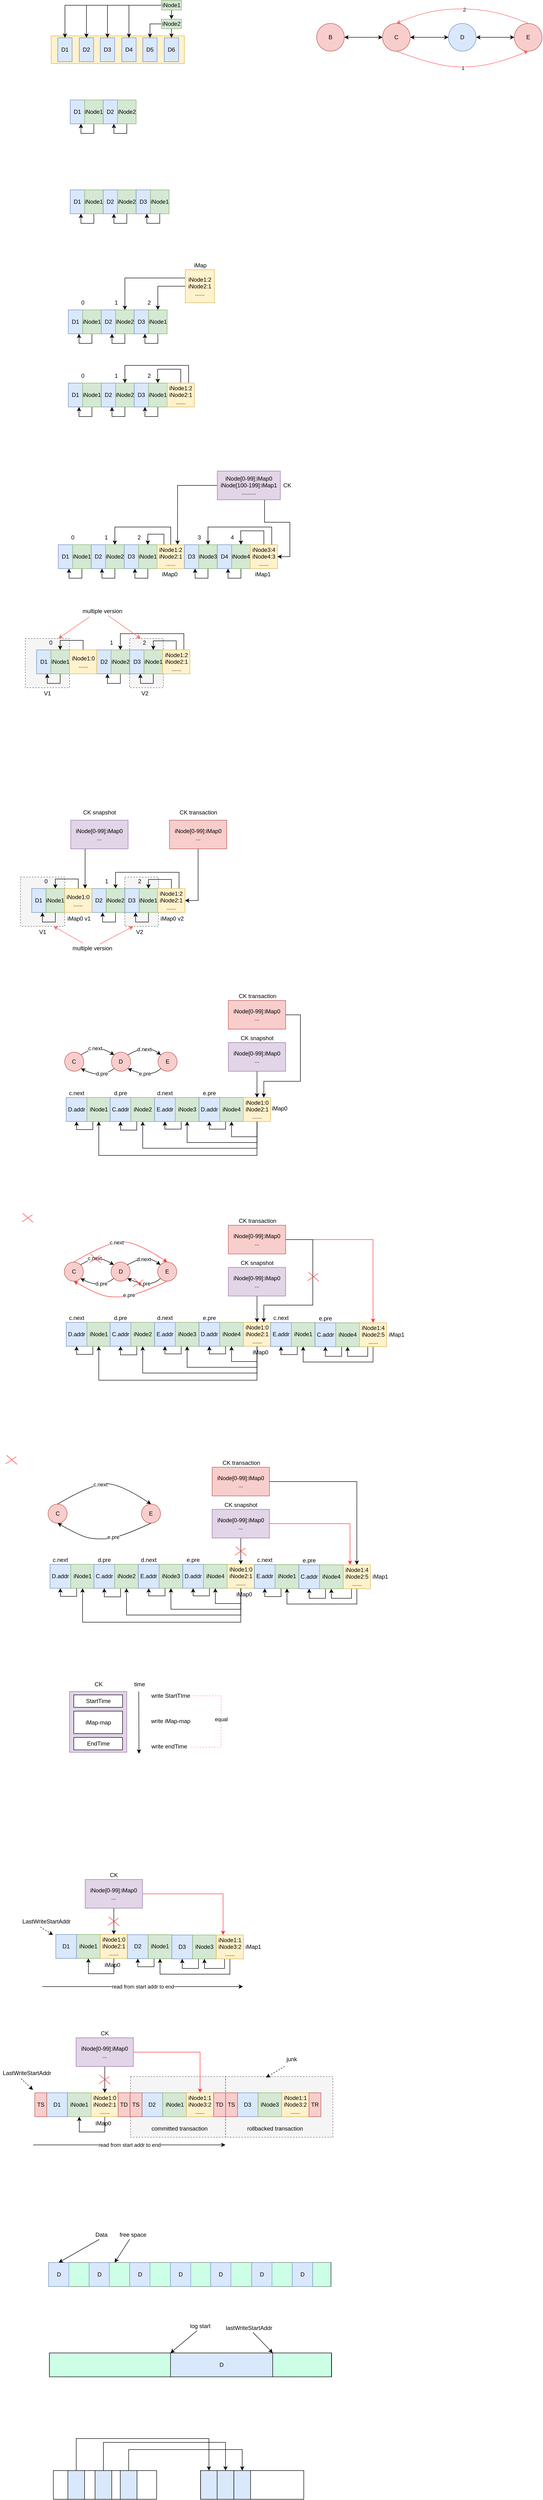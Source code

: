 <mxfile version="19.0.3" type="device"><diagram id="mho6ZCY_9qYysm0xMl-8" name="第 1 页"><mxGraphModel dx="1106" dy="778" grid="0" gridSize="10" guides="1" tooltips="1" connect="1" arrows="1" fold="1" page="0" pageScale="1" pageWidth="827" pageHeight="1169" math="0" shadow="0"><root><mxCell id="0"/><mxCell id="1" parent="0"/><mxCell id="MP5oNKOP9dcL4W_LWbaU-290" value="" style="rounded=0;whiteSpace=wrap;html=1;fillColor=#f5f5f5;fontColor=#333333;strokeColor=#666666;dashed=1;" parent="1" vertex="1"><mxGeometry x="342.38" y="4533" width="198.62" height="127" as="geometry"/></mxCell><mxCell id="MP5oNKOP9dcL4W_LWbaU-289" value="" style="rounded=0;whiteSpace=wrap;html=1;fillColor=#f5f5f5;fontColor=#333333;strokeColor=#666666;dashed=1;" parent="1" vertex="1"><mxGeometry x="541.38" y="4533" width="224.62" height="127" as="geometry"/></mxCell><mxCell id="ZzCnzDDglhMk52raE2Vz-143" value="" style="rounded=0;whiteSpace=wrap;html=1;fillColor=#f5f5f5;fontColor=#333333;strokeColor=#666666;dashed=1;" parent="1" vertex="1"><mxGeometry x="340.5" y="1525.96" width="70.5" height="103" as="geometry"/></mxCell><mxCell id="ZzCnzDDglhMk52raE2Vz-141" value="" style="rounded=0;whiteSpace=wrap;html=1;fillColor=#f5f5f5;fontColor=#333333;strokeColor=#666666;dashed=1;" parent="1" vertex="1"><mxGeometry x="122" y="1525.96" width="92.5" height="103" as="geometry"/></mxCell><mxCell id="yEvSKuInoJzFRFsukNz9-1" value="" style="rounded=0;whiteSpace=wrap;html=1;fillColor=#fff2cc;strokeColor=#d6b656;" parent="1" vertex="1"><mxGeometry x="176" y="266" width="279" height="58" as="geometry"/></mxCell><mxCell id="yEvSKuInoJzFRFsukNz9-7" value="D1" style="rounded=0;whiteSpace=wrap;html=1;fillColor=#dae8fc;strokeColor=#6c8ebf;" parent="1" vertex="1"><mxGeometry x="190" y="270" width="30" height="50" as="geometry"/></mxCell><mxCell id="yEvSKuInoJzFRFsukNz9-8" value="D2" style="rounded=0;whiteSpace=wrap;html=1;fillColor=#dae8fc;strokeColor=#6c8ebf;" parent="1" vertex="1"><mxGeometry x="235" y="270" width="30" height="50" as="geometry"/></mxCell><mxCell id="yEvSKuInoJzFRFsukNz9-9" value="D3" style="rounded=0;whiteSpace=wrap;html=1;fillColor=#dae8fc;strokeColor=#6c8ebf;" parent="1" vertex="1"><mxGeometry x="279" y="270" width="30" height="50" as="geometry"/></mxCell><mxCell id="yEvSKuInoJzFRFsukNz9-10" value="D4" style="rounded=0;whiteSpace=wrap;html=1;fillColor=#dae8fc;strokeColor=#6c8ebf;" parent="1" vertex="1"><mxGeometry x="324" y="270" width="30" height="50" as="geometry"/></mxCell><mxCell id="yEvSKuInoJzFRFsukNz9-16" style="edgeStyle=orthogonalEdgeStyle;rounded=0;orthogonalLoop=1;jettySize=auto;html=1;entryX=0.5;entryY=0;entryDx=0;entryDy=0;" parent="1" source="yEvSKuInoJzFRFsukNz9-11" target="yEvSKuInoJzFRFsukNz9-7" edge="1"><mxGeometry relative="1" as="geometry"/></mxCell><mxCell id="yEvSKuInoJzFRFsukNz9-17" style="edgeStyle=orthogonalEdgeStyle;rounded=0;orthogonalLoop=1;jettySize=auto;html=1;entryX=0.5;entryY=0;entryDx=0;entryDy=0;" parent="1" source="yEvSKuInoJzFRFsukNz9-11" target="yEvSKuInoJzFRFsukNz9-8" edge="1"><mxGeometry relative="1" as="geometry"/></mxCell><mxCell id="yEvSKuInoJzFRFsukNz9-18" style="edgeStyle=orthogonalEdgeStyle;rounded=0;orthogonalLoop=1;jettySize=auto;html=1;entryX=0.5;entryY=0;entryDx=0;entryDy=0;" parent="1" source="yEvSKuInoJzFRFsukNz9-11" target="yEvSKuInoJzFRFsukNz9-9" edge="1"><mxGeometry relative="1" as="geometry"/></mxCell><mxCell id="yEvSKuInoJzFRFsukNz9-19" style="edgeStyle=orthogonalEdgeStyle;rounded=0;orthogonalLoop=1;jettySize=auto;html=1;entryX=0.5;entryY=0;entryDx=0;entryDy=0;" parent="1" source="yEvSKuInoJzFRFsukNz9-11" target="yEvSKuInoJzFRFsukNz9-10" edge="1"><mxGeometry relative="1" as="geometry"/></mxCell><mxCell id="yEvSKuInoJzFRFsukNz9-21" style="edgeStyle=orthogonalEdgeStyle;rounded=0;orthogonalLoop=1;jettySize=auto;html=1;entryX=0.5;entryY=0;entryDx=0;entryDy=0;" parent="1" source="yEvSKuInoJzFRFsukNz9-11" target="yEvSKuInoJzFRFsukNz9-24" edge="1"><mxGeometry relative="1" as="geometry"><mxPoint x="437" y="200" as="targetPoint"/></mxGeometry></mxCell><mxCell id="yEvSKuInoJzFRFsukNz9-11" value="iNode1" style="rounded=0;whiteSpace=wrap;html=1;fillColor=#d5e8d4;strokeColor=#82b366;" parent="1" vertex="1"><mxGeometry x="407" y="192" width="42" height="20" as="geometry"/></mxCell><mxCell id="yEvSKuInoJzFRFsukNz9-12" value="D5" style="rounded=0;whiteSpace=wrap;html=1;fillColor=#dae8fc;strokeColor=#6c8ebf;" parent="1" vertex="1"><mxGeometry x="368" y="270" width="30" height="50" as="geometry"/></mxCell><mxCell id="yEvSKuInoJzFRFsukNz9-13" value="D6" style="rounded=0;whiteSpace=wrap;html=1;fillColor=#dae8fc;strokeColor=#6c8ebf;" parent="1" vertex="1"><mxGeometry x="413" y="270" width="30" height="50" as="geometry"/></mxCell><mxCell id="yEvSKuInoJzFRFsukNz9-22" style="edgeStyle=orthogonalEdgeStyle;rounded=0;orthogonalLoop=1;jettySize=auto;html=1;entryX=0.5;entryY=0;entryDx=0;entryDy=0;exitX=0;exitY=0.5;exitDx=0;exitDy=0;" parent="1" source="yEvSKuInoJzFRFsukNz9-24" target="yEvSKuInoJzFRFsukNz9-12" edge="1"><mxGeometry relative="1" as="geometry"><mxPoint x="400" y="218" as="sourcePoint"/></mxGeometry></mxCell><mxCell id="yEvSKuInoJzFRFsukNz9-23" style="edgeStyle=orthogonalEdgeStyle;rounded=0;orthogonalLoop=1;jettySize=auto;html=1;entryX=0.5;entryY=0;entryDx=0;entryDy=0;exitX=0.5;exitY=1;exitDx=0;exitDy=0;" parent="1" source="yEvSKuInoJzFRFsukNz9-24" target="yEvSKuInoJzFRFsukNz9-13" edge="1"><mxGeometry relative="1" as="geometry"><mxPoint x="428" y="229" as="sourcePoint"/></mxGeometry></mxCell><mxCell id="yEvSKuInoJzFRFsukNz9-24" value="iNode2" style="rounded=0;whiteSpace=wrap;html=1;fillColor=#d5e8d4;strokeColor=#82b366;" parent="1" vertex="1"><mxGeometry x="407" y="231" width="42" height="20" as="geometry"/></mxCell><mxCell id="ZzCnzDDglhMk52raE2Vz-4" value="D1" style="rounded=0;whiteSpace=wrap;html=1;fillColor=#dae8fc;strokeColor=#6c8ebf;" parent="1" vertex="1"><mxGeometry x="216" y="400" width="30" height="50" as="geometry"/></mxCell><mxCell id="ZzCnzDDglhMk52raE2Vz-6" style="edgeStyle=orthogonalEdgeStyle;rounded=0;orthogonalLoop=1;jettySize=auto;html=1;entryX=0.75;entryY=1;entryDx=0;entryDy=0;exitX=0.5;exitY=1;exitDx=0;exitDy=0;" parent="1" source="ZzCnzDDglhMk52raE2Vz-5" target="ZzCnzDDglhMk52raE2Vz-4" edge="1"><mxGeometry relative="1" as="geometry"><Array as="points"><mxPoint x="266" y="470"/><mxPoint x="239" y="470"/></Array></mxGeometry></mxCell><mxCell id="ZzCnzDDglhMk52raE2Vz-5" value="iNode1" style="rounded=0;whiteSpace=wrap;html=1;fillColor=#d5e8d4;strokeColor=#82b366;" parent="1" vertex="1"><mxGeometry x="246" y="400" width="39" height="50" as="geometry"/></mxCell><mxCell id="ZzCnzDDglhMk52raE2Vz-15" value="D2" style="rounded=0;whiteSpace=wrap;html=1;fillColor=#dae8fc;strokeColor=#6c8ebf;" parent="1" vertex="1"><mxGeometry x="285" y="400" width="30" height="50" as="geometry"/></mxCell><mxCell id="ZzCnzDDglhMk52raE2Vz-16" style="edgeStyle=orthogonalEdgeStyle;rounded=0;orthogonalLoop=1;jettySize=auto;html=1;entryX=0.75;entryY=1;entryDx=0;entryDy=0;exitX=0.5;exitY=1;exitDx=0;exitDy=0;" parent="1" source="ZzCnzDDglhMk52raE2Vz-17" target="ZzCnzDDglhMk52raE2Vz-15" edge="1"><mxGeometry relative="1" as="geometry"><Array as="points"><mxPoint x="335" y="470"/><mxPoint x="308" y="470"/></Array></mxGeometry></mxCell><mxCell id="ZzCnzDDglhMk52raE2Vz-17" value="iNode2" style="rounded=0;whiteSpace=wrap;html=1;fillColor=#d5e8d4;strokeColor=#82b366;" parent="1" vertex="1"><mxGeometry x="315" y="400" width="39" height="50" as="geometry"/></mxCell><mxCell id="ZzCnzDDglhMk52raE2Vz-21" value="D1" style="rounded=0;whiteSpace=wrap;html=1;fillColor=#dae8fc;strokeColor=#6c8ebf;" parent="1" vertex="1"><mxGeometry x="216" y="588" width="30" height="50" as="geometry"/></mxCell><mxCell id="ZzCnzDDglhMk52raE2Vz-22" style="edgeStyle=orthogonalEdgeStyle;rounded=0;orthogonalLoop=1;jettySize=auto;html=1;entryX=0.75;entryY=1;entryDx=0;entryDy=0;exitX=0.5;exitY=1;exitDx=0;exitDy=0;" parent="1" source="ZzCnzDDglhMk52raE2Vz-23" target="ZzCnzDDglhMk52raE2Vz-21" edge="1"><mxGeometry relative="1" as="geometry"><Array as="points"><mxPoint x="266" y="658"/><mxPoint x="239" y="658"/></Array></mxGeometry></mxCell><mxCell id="ZzCnzDDglhMk52raE2Vz-23" value="iNode1" style="rounded=0;whiteSpace=wrap;html=1;fillColor=#d5e8d4;strokeColor=#82b366;" parent="1" vertex="1"><mxGeometry x="246" y="588" width="39" height="50" as="geometry"/></mxCell><mxCell id="ZzCnzDDglhMk52raE2Vz-24" value="D2" style="rounded=0;whiteSpace=wrap;html=1;fillColor=#dae8fc;strokeColor=#6c8ebf;" parent="1" vertex="1"><mxGeometry x="285" y="588" width="30" height="50" as="geometry"/></mxCell><mxCell id="ZzCnzDDglhMk52raE2Vz-25" style="edgeStyle=orthogonalEdgeStyle;rounded=0;orthogonalLoop=1;jettySize=auto;html=1;entryX=0.75;entryY=1;entryDx=0;entryDy=0;exitX=0.5;exitY=1;exitDx=0;exitDy=0;" parent="1" source="ZzCnzDDglhMk52raE2Vz-26" target="ZzCnzDDglhMk52raE2Vz-24" edge="1"><mxGeometry relative="1" as="geometry"><Array as="points"><mxPoint x="335" y="658"/><mxPoint x="308" y="658"/></Array></mxGeometry></mxCell><mxCell id="ZzCnzDDglhMk52raE2Vz-26" value="iNode2" style="rounded=0;whiteSpace=wrap;html=1;fillColor=#d5e8d4;strokeColor=#82b366;" parent="1" vertex="1"><mxGeometry x="315" y="588" width="39" height="50" as="geometry"/></mxCell><mxCell id="ZzCnzDDglhMk52raE2Vz-27" value="D3" style="rounded=0;whiteSpace=wrap;html=1;fillColor=#dae8fc;strokeColor=#6c8ebf;" parent="1" vertex="1"><mxGeometry x="354" y="588" width="30" height="50" as="geometry"/></mxCell><mxCell id="ZzCnzDDglhMk52raE2Vz-28" style="edgeStyle=orthogonalEdgeStyle;rounded=0;orthogonalLoop=1;jettySize=auto;html=1;entryX=0.75;entryY=1;entryDx=0;entryDy=0;exitX=0.5;exitY=1;exitDx=0;exitDy=0;" parent="1" source="ZzCnzDDglhMk52raE2Vz-29" target="ZzCnzDDglhMk52raE2Vz-27" edge="1"><mxGeometry relative="1" as="geometry"><Array as="points"><mxPoint x="404" y="658"/><mxPoint x="377" y="658"/></Array></mxGeometry></mxCell><mxCell id="ZzCnzDDglhMk52raE2Vz-29" value="iNode1" style="rounded=0;whiteSpace=wrap;html=1;fillColor=#d5e8d4;strokeColor=#82b366;" parent="1" vertex="1"><mxGeometry x="384" y="588" width="39" height="50" as="geometry"/></mxCell><mxCell id="ZzCnzDDglhMk52raE2Vz-31" value="D1" style="rounded=0;whiteSpace=wrap;html=1;fillColor=#dae8fc;strokeColor=#6c8ebf;" parent="1" vertex="1"><mxGeometry x="212" y="839" width="30" height="50" as="geometry"/></mxCell><mxCell id="ZzCnzDDglhMk52raE2Vz-32" style="edgeStyle=orthogonalEdgeStyle;rounded=0;orthogonalLoop=1;jettySize=auto;html=1;entryX=0.75;entryY=1;entryDx=0;entryDy=0;exitX=0.5;exitY=1;exitDx=0;exitDy=0;" parent="1" source="ZzCnzDDglhMk52raE2Vz-33" target="ZzCnzDDglhMk52raE2Vz-31" edge="1"><mxGeometry relative="1" as="geometry"><Array as="points"><mxPoint x="262" y="909"/><mxPoint x="235" y="909"/></Array></mxGeometry></mxCell><mxCell id="ZzCnzDDglhMk52raE2Vz-33" value="iNode1" style="rounded=0;whiteSpace=wrap;html=1;fillColor=#d5e8d4;strokeColor=#82b366;" parent="1" vertex="1"><mxGeometry x="242" y="839" width="39" height="50" as="geometry"/></mxCell><mxCell id="ZzCnzDDglhMk52raE2Vz-34" value="D2" style="rounded=0;whiteSpace=wrap;html=1;fillColor=#dae8fc;strokeColor=#6c8ebf;" parent="1" vertex="1"><mxGeometry x="281" y="839" width="30" height="50" as="geometry"/></mxCell><mxCell id="ZzCnzDDglhMk52raE2Vz-35" style="edgeStyle=orthogonalEdgeStyle;rounded=0;orthogonalLoop=1;jettySize=auto;html=1;entryX=0.75;entryY=1;entryDx=0;entryDy=0;exitX=0.5;exitY=1;exitDx=0;exitDy=0;" parent="1" source="ZzCnzDDglhMk52raE2Vz-36" target="ZzCnzDDglhMk52raE2Vz-34" edge="1"><mxGeometry relative="1" as="geometry"><Array as="points"><mxPoint x="331" y="909"/><mxPoint x="304" y="909"/></Array></mxGeometry></mxCell><mxCell id="ZzCnzDDglhMk52raE2Vz-36" value="iNode2" style="rounded=0;whiteSpace=wrap;html=1;fillColor=#d5e8d4;strokeColor=#82b366;" parent="1" vertex="1"><mxGeometry x="311" y="839" width="39" height="50" as="geometry"/></mxCell><mxCell id="ZzCnzDDglhMk52raE2Vz-37" value="D3" style="rounded=0;whiteSpace=wrap;html=1;fillColor=#dae8fc;strokeColor=#6c8ebf;" parent="1" vertex="1"><mxGeometry x="350" y="839" width="30" height="50" as="geometry"/></mxCell><mxCell id="ZzCnzDDglhMk52raE2Vz-38" style="edgeStyle=orthogonalEdgeStyle;rounded=0;orthogonalLoop=1;jettySize=auto;html=1;entryX=0.75;entryY=1;entryDx=0;entryDy=0;exitX=0.5;exitY=1;exitDx=0;exitDy=0;" parent="1" source="ZzCnzDDglhMk52raE2Vz-39" target="ZzCnzDDglhMk52raE2Vz-37" edge="1"><mxGeometry relative="1" as="geometry"><Array as="points"><mxPoint x="400" y="909"/><mxPoint x="373" y="909"/></Array></mxGeometry></mxCell><mxCell id="ZzCnzDDglhMk52raE2Vz-39" value="iNode1" style="rounded=0;whiteSpace=wrap;html=1;fillColor=#d5e8d4;strokeColor=#82b366;" parent="1" vertex="1"><mxGeometry x="380" y="839" width="39" height="50" as="geometry"/></mxCell><mxCell id="ZzCnzDDglhMk52raE2Vz-48" style="edgeStyle=orthogonalEdgeStyle;rounded=0;orthogonalLoop=1;jettySize=auto;html=1;entryX=0.5;entryY=0;entryDx=0;entryDy=0;strokeColor=default;" parent="1" source="ZzCnzDDglhMk52raE2Vz-40" target="ZzCnzDDglhMk52raE2Vz-39" edge="1"><mxGeometry relative="1" as="geometry"/></mxCell><mxCell id="ZzCnzDDglhMk52raE2Vz-49" style="edgeStyle=orthogonalEdgeStyle;rounded=0;orthogonalLoop=1;jettySize=auto;html=1;exitX=0;exitY=0.25;exitDx=0;exitDy=0;entryX=0.5;entryY=0;entryDx=0;entryDy=0;strokeColor=default;" parent="1" source="ZzCnzDDglhMk52raE2Vz-40" target="ZzCnzDDglhMk52raE2Vz-36" edge="1"><mxGeometry relative="1" as="geometry"/></mxCell><mxCell id="ZzCnzDDglhMk52raE2Vz-40" value="iNode1:2&lt;br&gt;iNode2:1&lt;br&gt;......" style="rounded=0;whiteSpace=wrap;html=1;fillColor=#fff2cc;strokeColor=#d6b656;" parent="1" vertex="1"><mxGeometry x="457" y="755" width="61" height="69" as="geometry"/></mxCell><mxCell id="ZzCnzDDglhMk52raE2Vz-41" value="iMap" style="text;html=1;align=center;verticalAlign=middle;resizable=0;points=[];autosize=1;strokeColor=none;fillColor=none;" parent="1" vertex="1"><mxGeometry x="469.5" y="737" width="36" height="18" as="geometry"/></mxCell><mxCell id="ZzCnzDDglhMk52raE2Vz-45" value="0" style="text;html=1;align=center;verticalAlign=middle;resizable=0;points=[];autosize=1;strokeColor=none;fillColor=none;" parent="1" vertex="1"><mxGeometry x="233" y="815" width="17" height="18" as="geometry"/></mxCell><mxCell id="ZzCnzDDglhMk52raE2Vz-46" value="1" style="text;html=1;align=center;verticalAlign=middle;resizable=0;points=[];autosize=1;strokeColor=none;fillColor=none;" parent="1" vertex="1"><mxGeometry x="303" y="815" width="17" height="18" as="geometry"/></mxCell><mxCell id="ZzCnzDDglhMk52raE2Vz-47" value="2" style="text;html=1;align=center;verticalAlign=middle;resizable=0;points=[];autosize=1;strokeColor=none;fillColor=none;" parent="1" vertex="1"><mxGeometry x="372" y="815" width="17" height="18" as="geometry"/></mxCell><mxCell id="ZzCnzDDglhMk52raE2Vz-50" value="D1" style="rounded=0;whiteSpace=wrap;html=1;fillColor=#dae8fc;strokeColor=#6c8ebf;" parent="1" vertex="1"><mxGeometry x="212" y="992" width="30" height="50" as="geometry"/></mxCell><mxCell id="ZzCnzDDglhMk52raE2Vz-51" style="edgeStyle=orthogonalEdgeStyle;rounded=0;orthogonalLoop=1;jettySize=auto;html=1;entryX=0.75;entryY=1;entryDx=0;entryDy=0;exitX=0.5;exitY=1;exitDx=0;exitDy=0;" parent="1" source="ZzCnzDDglhMk52raE2Vz-52" target="ZzCnzDDglhMk52raE2Vz-50" edge="1"><mxGeometry relative="1" as="geometry"><Array as="points"><mxPoint x="262" y="1062"/><mxPoint x="235" y="1062"/></Array></mxGeometry></mxCell><mxCell id="ZzCnzDDglhMk52raE2Vz-52" value="iNode1" style="rounded=0;whiteSpace=wrap;html=1;fillColor=#d5e8d4;strokeColor=#82b366;" parent="1" vertex="1"><mxGeometry x="242" y="992" width="39" height="50" as="geometry"/></mxCell><mxCell id="ZzCnzDDglhMk52raE2Vz-53" value="D2" style="rounded=0;whiteSpace=wrap;html=1;fillColor=#dae8fc;strokeColor=#6c8ebf;" parent="1" vertex="1"><mxGeometry x="281" y="992" width="30" height="50" as="geometry"/></mxCell><mxCell id="ZzCnzDDglhMk52raE2Vz-54" style="edgeStyle=orthogonalEdgeStyle;rounded=0;orthogonalLoop=1;jettySize=auto;html=1;entryX=0.75;entryY=1;entryDx=0;entryDy=0;exitX=0.5;exitY=1;exitDx=0;exitDy=0;" parent="1" source="ZzCnzDDglhMk52raE2Vz-55" target="ZzCnzDDglhMk52raE2Vz-53" edge="1"><mxGeometry relative="1" as="geometry"><Array as="points"><mxPoint x="331" y="1062"/><mxPoint x="304" y="1062"/></Array></mxGeometry></mxCell><mxCell id="ZzCnzDDglhMk52raE2Vz-55" value="iNode2" style="rounded=0;whiteSpace=wrap;html=1;fillColor=#d5e8d4;strokeColor=#82b366;" parent="1" vertex="1"><mxGeometry x="311" y="992" width="39" height="50" as="geometry"/></mxCell><mxCell id="ZzCnzDDglhMk52raE2Vz-56" value="D3" style="rounded=0;whiteSpace=wrap;html=1;fillColor=#dae8fc;strokeColor=#6c8ebf;" parent="1" vertex="1"><mxGeometry x="350" y="992" width="30" height="50" as="geometry"/></mxCell><mxCell id="ZzCnzDDglhMk52raE2Vz-57" style="edgeStyle=orthogonalEdgeStyle;rounded=0;orthogonalLoop=1;jettySize=auto;html=1;entryX=0.75;entryY=1;entryDx=0;entryDy=0;exitX=0.5;exitY=1;exitDx=0;exitDy=0;" parent="1" source="ZzCnzDDglhMk52raE2Vz-58" target="ZzCnzDDglhMk52raE2Vz-56" edge="1"><mxGeometry relative="1" as="geometry"><Array as="points"><mxPoint x="400" y="1062"/><mxPoint x="373" y="1062"/></Array></mxGeometry></mxCell><mxCell id="ZzCnzDDglhMk52raE2Vz-58" value="iNode1" style="rounded=0;whiteSpace=wrap;html=1;fillColor=#d5e8d4;strokeColor=#82b366;" parent="1" vertex="1"><mxGeometry x="380" y="992" width="39" height="50" as="geometry"/></mxCell><mxCell id="ZzCnzDDglhMk52raE2Vz-59" value="0" style="text;html=1;align=center;verticalAlign=middle;resizable=0;points=[];autosize=1;strokeColor=none;fillColor=none;" parent="1" vertex="1"><mxGeometry x="233" y="968" width="17" height="18" as="geometry"/></mxCell><mxCell id="ZzCnzDDglhMk52raE2Vz-60" value="1" style="text;html=1;align=center;verticalAlign=middle;resizable=0;points=[];autosize=1;strokeColor=none;fillColor=none;" parent="1" vertex="1"><mxGeometry x="303" y="968" width="17" height="18" as="geometry"/></mxCell><mxCell id="ZzCnzDDglhMk52raE2Vz-61" value="2" style="text;html=1;align=center;verticalAlign=middle;resizable=0;points=[];autosize=1;strokeColor=none;fillColor=none;" parent="1" vertex="1"><mxGeometry x="372" y="968" width="17" height="18" as="geometry"/></mxCell><mxCell id="ZzCnzDDglhMk52raE2Vz-63" style="edgeStyle=orthogonalEdgeStyle;rounded=0;orthogonalLoop=1;jettySize=auto;html=1;entryX=0.5;entryY=0;entryDx=0;entryDy=0;strokeColor=default;" parent="1" source="ZzCnzDDglhMk52raE2Vz-62" target="ZzCnzDDglhMk52raE2Vz-55" edge="1"><mxGeometry relative="1" as="geometry"><Array as="points"><mxPoint x="464" y="955"/><mxPoint x="331" y="955"/></Array></mxGeometry></mxCell><mxCell id="ZzCnzDDglhMk52raE2Vz-64" style="edgeStyle=orthogonalEdgeStyle;rounded=0;orthogonalLoop=1;jettySize=auto;html=1;exitX=0.5;exitY=0;exitDx=0;exitDy=0;entryX=0.5;entryY=0;entryDx=0;entryDy=0;strokeColor=default;" parent="1" source="ZzCnzDDglhMk52raE2Vz-62" target="ZzCnzDDglhMk52raE2Vz-58" edge="1"><mxGeometry relative="1" as="geometry"><Array as="points"><mxPoint x="448" y="963"/><mxPoint x="399" y="963"/><mxPoint x="399" y="969"/></Array></mxGeometry></mxCell><mxCell id="ZzCnzDDglhMk52raE2Vz-62" value="iNode1:2&lt;br&gt;iNode2:1&lt;br&gt;......" style="rounded=0;whiteSpace=wrap;html=1;fillColor=#fff2cc;strokeColor=#d6b656;" parent="1" vertex="1"><mxGeometry x="419" y="992" width="57" height="50" as="geometry"/></mxCell><mxCell id="ZzCnzDDglhMk52raE2Vz-80" value="D1" style="rounded=0;whiteSpace=wrap;html=1;fillColor=#dae8fc;strokeColor=#6c8ebf;" parent="1" vertex="1"><mxGeometry x="191" y="1330" width="30" height="50" as="geometry"/></mxCell><mxCell id="ZzCnzDDglhMk52raE2Vz-81" style="edgeStyle=orthogonalEdgeStyle;rounded=0;orthogonalLoop=1;jettySize=auto;html=1;entryX=0.75;entryY=1;entryDx=0;entryDy=0;exitX=0.5;exitY=1;exitDx=0;exitDy=0;" parent="1" source="ZzCnzDDglhMk52raE2Vz-82" target="ZzCnzDDglhMk52raE2Vz-80" edge="1"><mxGeometry relative="1" as="geometry"><Array as="points"><mxPoint x="241" y="1400"/><mxPoint x="214" y="1400"/></Array></mxGeometry></mxCell><mxCell id="ZzCnzDDglhMk52raE2Vz-82" value="iNode1" style="rounded=0;whiteSpace=wrap;html=1;fillColor=#d5e8d4;strokeColor=#82b366;" parent="1" vertex="1"><mxGeometry x="221" y="1330" width="39" height="50" as="geometry"/></mxCell><mxCell id="ZzCnzDDglhMk52raE2Vz-83" value="D2" style="rounded=0;whiteSpace=wrap;html=1;fillColor=#dae8fc;strokeColor=#6c8ebf;" parent="1" vertex="1"><mxGeometry x="260" y="1330" width="30" height="50" as="geometry"/></mxCell><mxCell id="ZzCnzDDglhMk52raE2Vz-84" style="edgeStyle=orthogonalEdgeStyle;rounded=0;orthogonalLoop=1;jettySize=auto;html=1;entryX=0.75;entryY=1;entryDx=0;entryDy=0;exitX=0.5;exitY=1;exitDx=0;exitDy=0;" parent="1" source="ZzCnzDDglhMk52raE2Vz-85" target="ZzCnzDDglhMk52raE2Vz-83" edge="1"><mxGeometry relative="1" as="geometry"><Array as="points"><mxPoint x="310" y="1400"/><mxPoint x="283" y="1400"/></Array></mxGeometry></mxCell><mxCell id="ZzCnzDDglhMk52raE2Vz-85" value="iNode2" style="rounded=0;whiteSpace=wrap;html=1;fillColor=#d5e8d4;strokeColor=#82b366;" parent="1" vertex="1"><mxGeometry x="290" y="1330" width="39" height="50" as="geometry"/></mxCell><mxCell id="ZzCnzDDglhMk52raE2Vz-86" value="D3" style="rounded=0;whiteSpace=wrap;html=1;fillColor=#dae8fc;strokeColor=#6c8ebf;" parent="1" vertex="1"><mxGeometry x="329" y="1330" width="30" height="50" as="geometry"/></mxCell><mxCell id="ZzCnzDDglhMk52raE2Vz-87" style="edgeStyle=orthogonalEdgeStyle;rounded=0;orthogonalLoop=1;jettySize=auto;html=1;entryX=0.75;entryY=1;entryDx=0;entryDy=0;exitX=0.5;exitY=1;exitDx=0;exitDy=0;" parent="1" source="ZzCnzDDglhMk52raE2Vz-88" target="ZzCnzDDglhMk52raE2Vz-86" edge="1"><mxGeometry relative="1" as="geometry"><Array as="points"><mxPoint x="379" y="1400"/><mxPoint x="352" y="1400"/></Array></mxGeometry></mxCell><mxCell id="ZzCnzDDglhMk52raE2Vz-88" value="iNode1" style="rounded=0;whiteSpace=wrap;html=1;fillColor=#d5e8d4;strokeColor=#82b366;" parent="1" vertex="1"><mxGeometry x="359" y="1330" width="39" height="50" as="geometry"/></mxCell><mxCell id="ZzCnzDDglhMk52raE2Vz-89" value="0" style="text;html=1;align=center;verticalAlign=middle;resizable=0;points=[];autosize=1;strokeColor=none;fillColor=none;" parent="1" vertex="1"><mxGeometry x="212" y="1306" width="17" height="18" as="geometry"/></mxCell><mxCell id="ZzCnzDDglhMk52raE2Vz-90" value="1" style="text;html=1;align=center;verticalAlign=middle;resizable=0;points=[];autosize=1;strokeColor=none;fillColor=none;" parent="1" vertex="1"><mxGeometry x="282" y="1306" width="17" height="18" as="geometry"/></mxCell><mxCell id="ZzCnzDDglhMk52raE2Vz-91" value="2" style="text;html=1;align=center;verticalAlign=middle;resizable=0;points=[];autosize=1;strokeColor=none;fillColor=none;" parent="1" vertex="1"><mxGeometry x="351" y="1306" width="17" height="18" as="geometry"/></mxCell><mxCell id="ZzCnzDDglhMk52raE2Vz-92" style="edgeStyle=orthogonalEdgeStyle;rounded=0;orthogonalLoop=1;jettySize=auto;html=1;entryX=0.5;entryY=0;entryDx=0;entryDy=0;strokeColor=default;exitX=0.5;exitY=0;exitDx=0;exitDy=0;" parent="1" source="ZzCnzDDglhMk52raE2Vz-94" target="ZzCnzDDglhMk52raE2Vz-85" edge="1"><mxGeometry relative="1" as="geometry"><Array as="points"><mxPoint x="426" y="1293"/><mxPoint x="310" y="1293"/></Array></mxGeometry></mxCell><mxCell id="ZzCnzDDglhMk52raE2Vz-112" style="edgeStyle=orthogonalEdgeStyle;rounded=0;orthogonalLoop=1;jettySize=auto;html=1;exitX=0.25;exitY=0;exitDx=0;exitDy=0;entryX=0.5;entryY=0;entryDx=0;entryDy=0;strokeColor=default;" parent="1" source="ZzCnzDDglhMk52raE2Vz-94" target="ZzCnzDDglhMk52raE2Vz-88" edge="1"><mxGeometry relative="1" as="geometry"><Array as="points"><mxPoint x="412" y="1308"/><mxPoint x="378" y="1308"/></Array></mxGeometry></mxCell><mxCell id="ZzCnzDDglhMk52raE2Vz-94" value="iNode1:2&lt;br&gt;iNode2:1&lt;br&gt;......" style="rounded=0;whiteSpace=wrap;html=1;fillColor=#fff2cc;strokeColor=#d6b656;" parent="1" vertex="1"><mxGeometry x="398" y="1330" width="57" height="50" as="geometry"/></mxCell><mxCell id="ZzCnzDDglhMk52raE2Vz-95" value="iMap0" style="text;html=1;align=center;verticalAlign=middle;resizable=0;points=[];autosize=1;strokeColor=none;fillColor=none;" parent="1" vertex="1"><mxGeometry x="402" y="1383" width="43" height="18" as="geometry"/></mxCell><mxCell id="ZzCnzDDglhMk52raE2Vz-96" value="D3" style="rounded=0;whiteSpace=wrap;html=1;fillColor=#dae8fc;strokeColor=#6c8ebf;" parent="1" vertex="1"><mxGeometry x="455" y="1330" width="30" height="50" as="geometry"/></mxCell><mxCell id="ZzCnzDDglhMk52raE2Vz-97" style="edgeStyle=orthogonalEdgeStyle;rounded=0;orthogonalLoop=1;jettySize=auto;html=1;entryX=0.75;entryY=1;entryDx=0;entryDy=0;exitX=0.5;exitY=1;exitDx=0;exitDy=0;" parent="1" source="ZzCnzDDglhMk52raE2Vz-98" target="ZzCnzDDglhMk52raE2Vz-96" edge="1"><mxGeometry relative="1" as="geometry"><Array as="points"><mxPoint x="505" y="1400"/><mxPoint x="478" y="1400"/></Array></mxGeometry></mxCell><mxCell id="ZzCnzDDglhMk52raE2Vz-98" value="iNode3" style="rounded=0;whiteSpace=wrap;html=1;fillColor=#d5e8d4;strokeColor=#82b366;" parent="1" vertex="1"><mxGeometry x="485" y="1330" width="39" height="50" as="geometry"/></mxCell><mxCell id="ZzCnzDDglhMk52raE2Vz-99" value="D4" style="rounded=0;whiteSpace=wrap;html=1;fillColor=#dae8fc;strokeColor=#6c8ebf;" parent="1" vertex="1"><mxGeometry x="524" y="1330" width="30" height="50" as="geometry"/></mxCell><mxCell id="ZzCnzDDglhMk52raE2Vz-100" style="edgeStyle=orthogonalEdgeStyle;rounded=0;orthogonalLoop=1;jettySize=auto;html=1;entryX=0.75;entryY=1;entryDx=0;entryDy=0;exitX=0.5;exitY=1;exitDx=0;exitDy=0;" parent="1" source="ZzCnzDDglhMk52raE2Vz-101" target="ZzCnzDDglhMk52raE2Vz-99" edge="1"><mxGeometry relative="1" as="geometry"><Array as="points"><mxPoint x="574" y="1400"/><mxPoint x="547" y="1400"/></Array></mxGeometry></mxCell><mxCell id="ZzCnzDDglhMk52raE2Vz-101" value="iNode4" style="rounded=0;whiteSpace=wrap;html=1;fillColor=#d5e8d4;strokeColor=#82b366;" parent="1" vertex="1"><mxGeometry x="554" y="1330" width="39" height="50" as="geometry"/></mxCell><mxCell id="ZzCnzDDglhMk52raE2Vz-102" value="3" style="text;html=1;align=center;verticalAlign=middle;resizable=0;points=[];autosize=1;strokeColor=none;fillColor=none;" parent="1" vertex="1"><mxGeometry x="477" y="1306" width="17" height="18" as="geometry"/></mxCell><mxCell id="ZzCnzDDglhMk52raE2Vz-103" value="4" style="text;html=1;align=center;verticalAlign=middle;resizable=0;points=[];autosize=1;strokeColor=none;fillColor=none;" parent="1" vertex="1"><mxGeometry x="546" y="1306" width="17" height="18" as="geometry"/></mxCell><mxCell id="ZzCnzDDglhMk52raE2Vz-104" style="edgeStyle=orthogonalEdgeStyle;rounded=0;orthogonalLoop=1;jettySize=auto;html=1;entryX=0.5;entryY=0;entryDx=0;entryDy=0;strokeColor=default;" parent="1" source="ZzCnzDDglhMk52raE2Vz-106" target="ZzCnzDDglhMk52raE2Vz-98" edge="1"><mxGeometry relative="1" as="geometry"><Array as="points"><mxPoint x="638" y="1293"/><mxPoint x="505" y="1293"/></Array></mxGeometry></mxCell><mxCell id="ZzCnzDDglhMk52raE2Vz-105" style="edgeStyle=orthogonalEdgeStyle;rounded=0;orthogonalLoop=1;jettySize=auto;html=1;exitX=0.5;exitY=0;exitDx=0;exitDy=0;entryX=0.5;entryY=0;entryDx=0;entryDy=0;strokeColor=default;" parent="1" source="ZzCnzDDglhMk52raE2Vz-106" target="ZzCnzDDglhMk52raE2Vz-101" edge="1"><mxGeometry relative="1" as="geometry"><Array as="points"><mxPoint x="622" y="1301"/><mxPoint x="573" y="1301"/><mxPoint x="573" y="1307"/></Array></mxGeometry></mxCell><mxCell id="ZzCnzDDglhMk52raE2Vz-106" value="iNode3:4&lt;br&gt;iNode4:3&lt;br&gt;......" style="rounded=0;whiteSpace=wrap;html=1;fillColor=#fff2cc;strokeColor=#d6b656;" parent="1" vertex="1"><mxGeometry x="593" y="1330" width="57" height="50" as="geometry"/></mxCell><mxCell id="ZzCnzDDglhMk52raE2Vz-107" value="iMap1" style="text;html=1;align=center;verticalAlign=middle;resizable=0;points=[];autosize=1;strokeColor=none;fillColor=none;" parent="1" vertex="1"><mxGeometry x="597" y="1383" width="43" height="18" as="geometry"/></mxCell><mxCell id="ZzCnzDDglhMk52raE2Vz-110" style="edgeStyle=orthogonalEdgeStyle;rounded=0;orthogonalLoop=1;jettySize=auto;html=1;entryX=1;entryY=0.5;entryDx=0;entryDy=0;strokeColor=default;exitX=0.75;exitY=1;exitDx=0;exitDy=0;" parent="1" source="ZzCnzDDglhMk52raE2Vz-108" target="ZzCnzDDglhMk52raE2Vz-106" edge="1"><mxGeometry relative="1" as="geometry"/></mxCell><mxCell id="ZzCnzDDglhMk52raE2Vz-111" style="edgeStyle=orthogonalEdgeStyle;rounded=0;orthogonalLoop=1;jettySize=auto;html=1;strokeColor=default;entryX=0.75;entryY=0;entryDx=0;entryDy=0;" parent="1" source="ZzCnzDDglhMk52raE2Vz-108" target="ZzCnzDDglhMk52raE2Vz-94" edge="1"><mxGeometry relative="1" as="geometry"><mxPoint x="471.6" y="1276.4" as="targetPoint"/></mxGeometry></mxCell><mxCell id="ZzCnzDDglhMk52raE2Vz-108" value="iNode[0-99]:iMap0&lt;br&gt;iNode[100-199]:iMap1&lt;br&gt;........." style="rounded=0;whiteSpace=wrap;html=1;fillColor=#e1d5e7;strokeColor=#9673a6;" parent="1" vertex="1"><mxGeometry x="524" y="1176" width="132" height="60" as="geometry"/></mxCell><mxCell id="ZzCnzDDglhMk52raE2Vz-109" value="CK" style="text;html=1;align=center;verticalAlign=middle;resizable=0;points=[];autosize=1;strokeColor=none;fillColor=none;" parent="1" vertex="1"><mxGeometry x="656" y="1197" width="27" height="18" as="geometry"/></mxCell><mxCell id="ZzCnzDDglhMk52raE2Vz-115" value="" style="edgeStyle=orthogonalEdgeStyle;rounded=0;orthogonalLoop=1;jettySize=auto;html=1;strokeColor=default;" parent="1" source="ZzCnzDDglhMk52raE2Vz-113" target="ZzCnzDDglhMk52raE2Vz-114" edge="1"><mxGeometry relative="1" as="geometry"/></mxCell><mxCell id="ZzCnzDDglhMk52raE2Vz-113" value="B" style="ellipse;whiteSpace=wrap;html=1;aspect=fixed;fillColor=#f8cecc;strokeColor=#b85450;" parent="1" vertex="1"><mxGeometry x="732" y="240" width="58" height="58" as="geometry"/></mxCell><mxCell id="ZzCnzDDglhMk52raE2Vz-117" value="" style="edgeStyle=orthogonalEdgeStyle;rounded=0;orthogonalLoop=1;jettySize=auto;html=1;strokeColor=default;" parent="1" source="ZzCnzDDglhMk52raE2Vz-114" target="ZzCnzDDglhMk52raE2Vz-116" edge="1"><mxGeometry relative="1" as="geometry"/></mxCell><mxCell id="ZzCnzDDglhMk52raE2Vz-120" style="edgeStyle=orthogonalEdgeStyle;rounded=0;orthogonalLoop=1;jettySize=auto;html=1;entryX=1;entryY=0.5;entryDx=0;entryDy=0;strokeColor=default;" parent="1" source="ZzCnzDDglhMk52raE2Vz-114" target="ZzCnzDDglhMk52raE2Vz-113" edge="1"><mxGeometry relative="1" as="geometry"/></mxCell><mxCell id="ZzCnzDDglhMk52raE2Vz-114" value="C" style="ellipse;whiteSpace=wrap;html=1;aspect=fixed;fillColor=#f8cecc;strokeColor=#b85450;" parent="1" vertex="1"><mxGeometry x="870" y="240" width="58" height="58" as="geometry"/></mxCell><mxCell id="ZzCnzDDglhMk52raE2Vz-119" value="" style="edgeStyle=orthogonalEdgeStyle;rounded=0;orthogonalLoop=1;jettySize=auto;html=1;strokeColor=default;" parent="1" source="ZzCnzDDglhMk52raE2Vz-116" target="ZzCnzDDglhMk52raE2Vz-118" edge="1"><mxGeometry relative="1" as="geometry"/></mxCell><mxCell id="ZzCnzDDglhMk52raE2Vz-121" style="edgeStyle=orthogonalEdgeStyle;rounded=0;orthogonalLoop=1;jettySize=auto;html=1;entryX=1;entryY=0.5;entryDx=0;entryDy=0;strokeColor=default;" parent="1" source="ZzCnzDDglhMk52raE2Vz-116" target="ZzCnzDDglhMk52raE2Vz-114" edge="1"><mxGeometry relative="1" as="geometry"/></mxCell><mxCell id="ZzCnzDDglhMk52raE2Vz-116" value="D" style="ellipse;whiteSpace=wrap;html=1;aspect=fixed;fillColor=#dae8fc;strokeColor=#6c8ebf;" parent="1" vertex="1"><mxGeometry x="1008" y="240" width="58" height="58" as="geometry"/></mxCell><mxCell id="ZzCnzDDglhMk52raE2Vz-122" style="edgeStyle=orthogonalEdgeStyle;rounded=0;orthogonalLoop=1;jettySize=auto;html=1;strokeColor=default;" parent="1" source="ZzCnzDDglhMk52raE2Vz-118" target="ZzCnzDDglhMk52raE2Vz-116" edge="1"><mxGeometry relative="1" as="geometry"/></mxCell><mxCell id="ZzCnzDDglhMk52raE2Vz-118" value="E" style="ellipse;whiteSpace=wrap;html=1;aspect=fixed;fillColor=#f8cecc;strokeColor=#b85450;" parent="1" vertex="1"><mxGeometry x="1146" y="240" width="58" height="58" as="geometry"/></mxCell><mxCell id="ZzCnzDDglhMk52raE2Vz-123" value="" style="curved=1;endArrow=classic;html=1;rounded=0;strokeColor=#FF6666;exitX=0.5;exitY=1;exitDx=0;exitDy=0;entryX=0.5;entryY=1;entryDx=0;entryDy=0;" parent="1" source="ZzCnzDDglhMk52raE2Vz-114" target="ZzCnzDDglhMk52raE2Vz-118" edge="1"><mxGeometry width="50" height="50" relative="1" as="geometry"><mxPoint x="1063" y="389" as="sourcePoint"/><mxPoint x="1113" y="339" as="targetPoint"/><Array as="points"><mxPoint x="964" y="322"/><mxPoint x="1038" y="334"/><mxPoint x="1116" y="322"/></Array></mxGeometry></mxCell><mxCell id="ZzCnzDDglhMk52raE2Vz-124" value="1" style="edgeLabel;html=1;align=center;verticalAlign=middle;resizable=0;points=[];" parent="ZzCnzDDglhMk52raE2Vz-123" vertex="1" connectable="0"><mxGeometry x="0.17" y="1" relative="1" as="geometry"><mxPoint x="-24" y="3" as="offset"/></mxGeometry></mxCell><mxCell id="ZzCnzDDglhMk52raE2Vz-125" value="2" style="curved=1;endArrow=classic;html=1;rounded=0;strokeColor=#FF6666;entryX=0.5;entryY=0;entryDx=0;entryDy=0;exitX=0.5;exitY=0;exitDx=0;exitDy=0;" parent="1" source="ZzCnzDDglhMk52raE2Vz-118" target="ZzCnzDDglhMk52raE2Vz-114" edge="1"><mxGeometry x="-0.033" y="4" width="50" height="50" relative="1" as="geometry"><mxPoint x="1050" y="208" as="sourcePoint"/><mxPoint x="1100" y="158" as="targetPoint"/><Array as="points"><mxPoint x="1126" y="219"/><mxPoint x="1041" y="207"/><mxPoint x="954" y="216"/></Array><mxPoint as="offset"/></mxGeometry></mxCell><mxCell id="ZzCnzDDglhMk52raE2Vz-126" value="D1" style="rounded=0;whiteSpace=wrap;html=1;fillColor=#dae8fc;strokeColor=#6c8ebf;" parent="1" vertex="1"><mxGeometry x="145.5" y="1549.96" width="30" height="50" as="geometry"/></mxCell><mxCell id="ZzCnzDDglhMk52raE2Vz-127" style="edgeStyle=orthogonalEdgeStyle;rounded=0;orthogonalLoop=1;jettySize=auto;html=1;entryX=0.75;entryY=1;entryDx=0;entryDy=0;exitX=0.5;exitY=1;exitDx=0;exitDy=0;" parent="1" source="ZzCnzDDglhMk52raE2Vz-128" target="ZzCnzDDglhMk52raE2Vz-126" edge="1"><mxGeometry relative="1" as="geometry"><Array as="points"><mxPoint x="195.5" y="1619.96"/><mxPoint x="168.5" y="1619.96"/></Array></mxGeometry></mxCell><mxCell id="ZzCnzDDglhMk52raE2Vz-128" value="iNode1" style="rounded=0;whiteSpace=wrap;html=1;fillColor=#d5e8d4;strokeColor=#82b366;" parent="1" vertex="1"><mxGeometry x="175.5" y="1549.96" width="39" height="50" as="geometry"/></mxCell><mxCell id="ZzCnzDDglhMk52raE2Vz-129" value="D2" style="rounded=0;whiteSpace=wrap;html=1;fillColor=#dae8fc;strokeColor=#6c8ebf;" parent="1" vertex="1"><mxGeometry x="271.5" y="1549.96" width="30" height="50" as="geometry"/></mxCell><mxCell id="ZzCnzDDglhMk52raE2Vz-130" style="edgeStyle=orthogonalEdgeStyle;rounded=0;orthogonalLoop=1;jettySize=auto;html=1;entryX=0.75;entryY=1;entryDx=0;entryDy=0;exitX=0.5;exitY=1;exitDx=0;exitDy=0;" parent="1" source="ZzCnzDDglhMk52raE2Vz-131" target="ZzCnzDDglhMk52raE2Vz-129" edge="1"><mxGeometry relative="1" as="geometry"><Array as="points"><mxPoint x="321.5" y="1619.96"/><mxPoint x="294.5" y="1619.96"/></Array></mxGeometry></mxCell><mxCell id="ZzCnzDDglhMk52raE2Vz-131" value="iNode2" style="rounded=0;whiteSpace=wrap;html=1;fillColor=#d5e8d4;strokeColor=#82b366;" parent="1" vertex="1"><mxGeometry x="301.5" y="1549.96" width="39" height="50" as="geometry"/></mxCell><mxCell id="ZzCnzDDglhMk52raE2Vz-132" value="D3" style="rounded=0;whiteSpace=wrap;html=1;fillColor=#dae8fc;strokeColor=#6c8ebf;" parent="1" vertex="1"><mxGeometry x="340.5" y="1549.96" width="30" height="50" as="geometry"/></mxCell><mxCell id="ZzCnzDDglhMk52raE2Vz-133" style="edgeStyle=orthogonalEdgeStyle;rounded=0;orthogonalLoop=1;jettySize=auto;html=1;entryX=0.75;entryY=1;entryDx=0;entryDy=0;exitX=0.5;exitY=1;exitDx=0;exitDy=0;" parent="1" source="ZzCnzDDglhMk52raE2Vz-134" target="ZzCnzDDglhMk52raE2Vz-132" edge="1"><mxGeometry relative="1" as="geometry"><Array as="points"><mxPoint x="390.5" y="1619.96"/><mxPoint x="363.5" y="1619.96"/></Array></mxGeometry></mxCell><mxCell id="ZzCnzDDglhMk52raE2Vz-134" value="iNode1" style="rounded=0;whiteSpace=wrap;html=1;fillColor=#d5e8d4;strokeColor=#82b366;" parent="1" vertex="1"><mxGeometry x="370.5" y="1549.96" width="39" height="50" as="geometry"/></mxCell><mxCell id="ZzCnzDDglhMk52raE2Vz-135" value="0" style="text;html=1;align=center;verticalAlign=middle;resizable=0;points=[];autosize=1;strokeColor=none;fillColor=none;" parent="1" vertex="1"><mxGeometry x="166.5" y="1525.96" width="17" height="18" as="geometry"/></mxCell><mxCell id="ZzCnzDDglhMk52raE2Vz-136" value="1" style="text;html=1;align=center;verticalAlign=middle;resizable=0;points=[];autosize=1;strokeColor=none;fillColor=none;" parent="1" vertex="1"><mxGeometry x="293.5" y="1525.96" width="17" height="18" as="geometry"/></mxCell><mxCell id="ZzCnzDDglhMk52raE2Vz-137" value="2" style="text;html=1;align=center;verticalAlign=middle;resizable=0;points=[];autosize=1;strokeColor=none;fillColor=none;" parent="1" vertex="1"><mxGeometry x="362.5" y="1525.96" width="17" height="18" as="geometry"/></mxCell><mxCell id="ZzCnzDDglhMk52raE2Vz-138" style="edgeStyle=orthogonalEdgeStyle;rounded=0;orthogonalLoop=1;jettySize=auto;html=1;entryX=0.5;entryY=0;entryDx=0;entryDy=0;strokeColor=default;" parent="1" source="ZzCnzDDglhMk52raE2Vz-140" target="ZzCnzDDglhMk52raE2Vz-131" edge="1"><mxGeometry relative="1" as="geometry"><Array as="points"><mxPoint x="454" y="1516"/><mxPoint x="321" y="1516"/></Array></mxGeometry></mxCell><mxCell id="ZzCnzDDglhMk52raE2Vz-139" style="edgeStyle=orthogonalEdgeStyle;rounded=0;orthogonalLoop=1;jettySize=auto;html=1;exitX=0.5;exitY=0;exitDx=0;exitDy=0;entryX=0.5;entryY=0;entryDx=0;entryDy=0;strokeColor=default;" parent="1" source="ZzCnzDDglhMk52raE2Vz-140" target="ZzCnzDDglhMk52raE2Vz-134" edge="1"><mxGeometry relative="1" as="geometry"><Array as="points"><mxPoint x="438" y="1531"/><mxPoint x="390" y="1531"/></Array></mxGeometry></mxCell><mxCell id="ZzCnzDDglhMk52raE2Vz-140" value="iNode1:2&lt;br&gt;iNode2:1&lt;br&gt;......" style="rounded=0;whiteSpace=wrap;html=1;fillColor=#fff2cc;strokeColor=#d6b656;" parent="1" vertex="1"><mxGeometry x="409.5" y="1549.96" width="57" height="50" as="geometry"/></mxCell><mxCell id="ZzCnzDDglhMk52raE2Vz-142" value="V1" style="text;html=1;align=center;verticalAlign=middle;resizable=0;points=[];autosize=1;strokeColor=none;fillColor=none;" parent="1" vertex="1"><mxGeometry x="155.75" y="1632" width="25" height="18" as="geometry"/></mxCell><mxCell id="ZzCnzDDglhMk52raE2Vz-144" value="V2" style="text;html=1;align=center;verticalAlign=middle;resizable=0;points=[];autosize=1;strokeColor=none;fillColor=none;" parent="1" vertex="1"><mxGeometry x="359" y="1632" width="25" height="18" as="geometry"/></mxCell><mxCell id="ZzCnzDDglhMk52raE2Vz-145" value="multiple version" style="text;html=1;align=center;verticalAlign=middle;resizable=0;points=[];autosize=1;strokeColor=none;fillColor=none;" parent="1" vertex="1"><mxGeometry x="236" y="1460" width="93" height="18" as="geometry"/></mxCell><mxCell id="ZzCnzDDglhMk52raE2Vz-146" value="" style="endArrow=classic;html=1;rounded=0;strokeColor=#FF6666;exitX=0.22;exitY=1.156;exitDx=0;exitDy=0;exitPerimeter=0;entryX=0.75;entryY=0;entryDx=0;entryDy=0;" parent="1" source="ZzCnzDDglhMk52raE2Vz-145" target="ZzCnzDDglhMk52raE2Vz-141" edge="1"><mxGeometry width="50" height="50" relative="1" as="geometry"><mxPoint x="175" y="1482" as="sourcePoint"/><mxPoint x="218" y="1516" as="targetPoint"/></mxGeometry></mxCell><mxCell id="ZzCnzDDglhMk52raE2Vz-147" value="" style="endArrow=classic;html=1;rounded=0;strokeColor=#FF6666;entryX=0.065;entryY=0.002;entryDx=0;entryDy=0;entryPerimeter=0;" parent="1" source="ZzCnzDDglhMk52raE2Vz-145" target="ZzCnzDDglhMk52raE2Vz-137" edge="1"><mxGeometry width="50" height="50" relative="1" as="geometry"><mxPoint x="359.0" y="1478.998" as="sourcePoint"/><mxPoint x="303.04" y="1516.19" as="targetPoint"/></mxGeometry></mxCell><mxCell id="ZzCnzDDglhMk52raE2Vz-149" style="edgeStyle=orthogonalEdgeStyle;rounded=0;orthogonalLoop=1;jettySize=auto;html=1;entryX=0.5;entryY=0;entryDx=0;entryDy=0;strokeColor=#000000;" parent="1" source="ZzCnzDDglhMk52raE2Vz-148" target="ZzCnzDDglhMk52raE2Vz-128" edge="1"><mxGeometry relative="1" as="geometry"><Array as="points"><mxPoint x="243" y="1530"/><mxPoint x="195" y="1530"/></Array></mxGeometry></mxCell><mxCell id="ZzCnzDDglhMk52raE2Vz-148" value="iNode1:0&lt;br&gt;......" style="rounded=0;whiteSpace=wrap;html=1;fillColor=#fff2cc;strokeColor=#d6b656;" parent="1" vertex="1"><mxGeometry x="214.5" y="1549.96" width="57" height="50" as="geometry"/></mxCell><mxCell id="ZzCnzDDglhMk52raE2Vz-150" value="" style="rounded=0;whiteSpace=wrap;html=1;fillColor=#f5f5f5;fontColor=#333333;strokeColor=#666666;dashed=1;" parent="1" vertex="1"><mxGeometry x="330.38" y="2024.96" width="70.5" height="103" as="geometry"/></mxCell><mxCell id="ZzCnzDDglhMk52raE2Vz-151" value="" style="rounded=0;whiteSpace=wrap;html=1;fillColor=#f5f5f5;fontColor=#333333;strokeColor=#666666;dashed=1;" parent="1" vertex="1"><mxGeometry x="111.88" y="2024.96" width="92.5" height="103" as="geometry"/></mxCell><mxCell id="ZzCnzDDglhMk52raE2Vz-152" value="D1" style="rounded=0;whiteSpace=wrap;html=1;fillColor=#dae8fc;strokeColor=#6c8ebf;" parent="1" vertex="1"><mxGeometry x="135.38" y="2048.96" width="30" height="50" as="geometry"/></mxCell><mxCell id="ZzCnzDDglhMk52raE2Vz-153" style="edgeStyle=orthogonalEdgeStyle;rounded=0;orthogonalLoop=1;jettySize=auto;html=1;entryX=0.75;entryY=1;entryDx=0;entryDy=0;exitX=0.5;exitY=1;exitDx=0;exitDy=0;" parent="1" source="ZzCnzDDglhMk52raE2Vz-154" target="ZzCnzDDglhMk52raE2Vz-152" edge="1"><mxGeometry relative="1" as="geometry"><Array as="points"><mxPoint x="185.38" y="2118.96"/><mxPoint x="158.38" y="2118.96"/></Array></mxGeometry></mxCell><mxCell id="ZzCnzDDglhMk52raE2Vz-154" value="iNode1" style="rounded=0;whiteSpace=wrap;html=1;fillColor=#d5e8d4;strokeColor=#82b366;" parent="1" vertex="1"><mxGeometry x="165.38" y="2048.96" width="39" height="50" as="geometry"/></mxCell><mxCell id="ZzCnzDDglhMk52raE2Vz-155" value="D2" style="rounded=0;whiteSpace=wrap;html=1;fillColor=#dae8fc;strokeColor=#6c8ebf;" parent="1" vertex="1"><mxGeometry x="261.38" y="2048.96" width="30" height="50" as="geometry"/></mxCell><mxCell id="ZzCnzDDglhMk52raE2Vz-156" style="edgeStyle=orthogonalEdgeStyle;rounded=0;orthogonalLoop=1;jettySize=auto;html=1;entryX=0.75;entryY=1;entryDx=0;entryDy=0;exitX=0.5;exitY=1;exitDx=0;exitDy=0;" parent="1" source="ZzCnzDDglhMk52raE2Vz-157" target="ZzCnzDDglhMk52raE2Vz-155" edge="1"><mxGeometry relative="1" as="geometry"><Array as="points"><mxPoint x="311.38" y="2118.96"/><mxPoint x="284.38" y="2118.96"/></Array></mxGeometry></mxCell><mxCell id="ZzCnzDDglhMk52raE2Vz-157" value="iNode2" style="rounded=0;whiteSpace=wrap;html=1;fillColor=#d5e8d4;strokeColor=#82b366;" parent="1" vertex="1"><mxGeometry x="291.38" y="2048.96" width="39" height="50" as="geometry"/></mxCell><mxCell id="ZzCnzDDglhMk52raE2Vz-158" value="D3" style="rounded=0;whiteSpace=wrap;html=1;fillColor=#dae8fc;strokeColor=#6c8ebf;" parent="1" vertex="1"><mxGeometry x="330.38" y="2048.96" width="30" height="50" as="geometry"/></mxCell><mxCell id="ZzCnzDDglhMk52raE2Vz-159" style="edgeStyle=orthogonalEdgeStyle;rounded=0;orthogonalLoop=1;jettySize=auto;html=1;entryX=0.75;entryY=1;entryDx=0;entryDy=0;exitX=0.5;exitY=1;exitDx=0;exitDy=0;" parent="1" source="ZzCnzDDglhMk52raE2Vz-160" target="ZzCnzDDglhMk52raE2Vz-158" edge="1"><mxGeometry relative="1" as="geometry"><Array as="points"><mxPoint x="380.38" y="2118.96"/><mxPoint x="353.38" y="2118.96"/></Array></mxGeometry></mxCell><mxCell id="ZzCnzDDglhMk52raE2Vz-160" value="iNode1" style="rounded=0;whiteSpace=wrap;html=1;fillColor=#d5e8d4;strokeColor=#82b366;" parent="1" vertex="1"><mxGeometry x="360.38" y="2048.96" width="39" height="50" as="geometry"/></mxCell><mxCell id="ZzCnzDDglhMk52raE2Vz-161" value="0" style="text;html=1;align=center;verticalAlign=middle;resizable=0;points=[];autosize=1;strokeColor=none;fillColor=none;" parent="1" vertex="1"><mxGeometry x="156.38" y="2024.96" width="17" height="18" as="geometry"/></mxCell><mxCell id="ZzCnzDDglhMk52raE2Vz-162" value="1" style="text;html=1;align=center;verticalAlign=middle;resizable=0;points=[];autosize=1;strokeColor=none;fillColor=none;" parent="1" vertex="1"><mxGeometry x="283.38" y="2024.96" width="17" height="18" as="geometry"/></mxCell><mxCell id="ZzCnzDDglhMk52raE2Vz-163" value="2" style="text;html=1;align=center;verticalAlign=middle;resizable=0;points=[];autosize=1;strokeColor=none;fillColor=none;" parent="1" vertex="1"><mxGeometry x="352.38" y="2024.96" width="17" height="18" as="geometry"/></mxCell><mxCell id="ZzCnzDDglhMk52raE2Vz-164" style="edgeStyle=orthogonalEdgeStyle;rounded=0;orthogonalLoop=1;jettySize=auto;html=1;entryX=0.5;entryY=0;entryDx=0;entryDy=0;strokeColor=default;" parent="1" source="ZzCnzDDglhMk52raE2Vz-166" target="ZzCnzDDglhMk52raE2Vz-157" edge="1"><mxGeometry relative="1" as="geometry"><Array as="points"><mxPoint x="443.88" y="2015"/><mxPoint x="310.88" y="2015"/></Array></mxGeometry></mxCell><mxCell id="ZzCnzDDglhMk52raE2Vz-165" style="edgeStyle=orthogonalEdgeStyle;rounded=0;orthogonalLoop=1;jettySize=auto;html=1;exitX=0.5;exitY=0;exitDx=0;exitDy=0;entryX=0.5;entryY=0;entryDx=0;entryDy=0;strokeColor=default;" parent="1" source="ZzCnzDDglhMk52raE2Vz-166" target="ZzCnzDDglhMk52raE2Vz-160" edge="1"><mxGeometry relative="1" as="geometry"><Array as="points"><mxPoint x="427.88" y="2030"/><mxPoint x="379.88" y="2030"/></Array></mxGeometry></mxCell><mxCell id="ZzCnzDDglhMk52raE2Vz-166" value="iNode1:2&lt;br&gt;iNode2:1&lt;br&gt;......" style="rounded=0;whiteSpace=wrap;html=1;fillColor=#fff2cc;strokeColor=#d6b656;" parent="1" vertex="1"><mxGeometry x="399.38" y="2048.96" width="57" height="50" as="geometry"/></mxCell><mxCell id="ZzCnzDDglhMk52raE2Vz-167" value="V1" style="text;html=1;align=center;verticalAlign=middle;resizable=0;points=[];autosize=1;strokeColor=none;fillColor=none;" parent="1" vertex="1"><mxGeometry x="145.63" y="2131" width="25" height="18" as="geometry"/></mxCell><mxCell id="ZzCnzDDglhMk52raE2Vz-168" value="V2" style="text;html=1;align=center;verticalAlign=middle;resizable=0;points=[];autosize=1;strokeColor=none;fillColor=none;" parent="1" vertex="1"><mxGeometry x="348.88" y="2131" width="25" height="18" as="geometry"/></mxCell><mxCell id="ZzCnzDDglhMk52raE2Vz-169" value="multiple version" style="text;html=1;align=center;verticalAlign=middle;resizable=0;points=[];autosize=1;strokeColor=none;fillColor=none;" parent="1" vertex="1"><mxGeometry x="215" y="2165" width="93" height="18" as="geometry"/></mxCell><mxCell id="ZzCnzDDglhMk52raE2Vz-170" value="" style="endArrow=classic;html=1;rounded=0;strokeColor=#FF6666;exitX=0.303;exitY=-0.1;exitDx=0;exitDy=0;exitPerimeter=0;entryX=0.75;entryY=1;entryDx=0;entryDy=0;" parent="1" source="ZzCnzDDglhMk52raE2Vz-169" target="ZzCnzDDglhMk52raE2Vz-151" edge="1"><mxGeometry width="50" height="50" relative="1" as="geometry"><mxPoint x="164.88" y="1981" as="sourcePoint"/><mxPoint x="207.88" y="2015" as="targetPoint"/></mxGeometry></mxCell><mxCell id="ZzCnzDDglhMk52raE2Vz-171" value="" style="endArrow=classic;html=1;rounded=0;strokeColor=#FF6666;entryX=0.25;entryY=1;entryDx=0;entryDy=0;" parent="1" source="ZzCnzDDglhMk52raE2Vz-169" target="ZzCnzDDglhMk52raE2Vz-150" edge="1"><mxGeometry width="50" height="50" relative="1" as="geometry"><mxPoint x="348.88" y="1977.998" as="sourcePoint"/><mxPoint x="292.92" y="2015.19" as="targetPoint"/></mxGeometry></mxCell><mxCell id="ZzCnzDDglhMk52raE2Vz-172" style="edgeStyle=orthogonalEdgeStyle;rounded=0;orthogonalLoop=1;jettySize=auto;html=1;entryX=0.5;entryY=0;entryDx=0;entryDy=0;strokeColor=#000000;" parent="1" source="ZzCnzDDglhMk52raE2Vz-173" target="ZzCnzDDglhMk52raE2Vz-154" edge="1"><mxGeometry relative="1" as="geometry"><Array as="points"><mxPoint x="232.88" y="2029"/><mxPoint x="184.88" y="2029"/></Array></mxGeometry></mxCell><mxCell id="ZzCnzDDglhMk52raE2Vz-173" value="iNode1:0&lt;br&gt;......" style="rounded=0;whiteSpace=wrap;html=1;fillColor=#fff2cc;strokeColor=#d6b656;" parent="1" vertex="1"><mxGeometry x="204.38" y="2048.96" width="57" height="50" as="geometry"/></mxCell><mxCell id="ZzCnzDDglhMk52raE2Vz-180" style="edgeStyle=orthogonalEdgeStyle;rounded=0;orthogonalLoop=1;jettySize=auto;html=1;entryX=0.75;entryY=0;entryDx=0;entryDy=0;strokeColor=#000000;exitX=0.25;exitY=1;exitDx=0;exitDy=0;" parent="1" source="ZzCnzDDglhMk52raE2Vz-176" target="ZzCnzDDglhMk52raE2Vz-173" edge="1"><mxGeometry relative="1" as="geometry"/></mxCell><mxCell id="ZzCnzDDglhMk52raE2Vz-176" value="iNode[0-99]:iMap0&lt;br&gt;..." style="rounded=0;whiteSpace=wrap;html=1;fillColor=#e1d5e7;strokeColor=#9673a6;" parent="1" vertex="1"><mxGeometry x="217.19" y="1906" width="120" height="60" as="geometry"/></mxCell><mxCell id="ZzCnzDDglhMk52raE2Vz-177" value="CK snapshot" style="text;html=1;align=center;verticalAlign=middle;resizable=0;points=[];autosize=1;strokeColor=none;fillColor=none;" parent="1" vertex="1"><mxGeometry x="237.69" y="1881" width="79" height="18" as="geometry"/></mxCell><mxCell id="ZzCnzDDglhMk52raE2Vz-178" value="iMap0 v1" style="text;html=1;align=center;verticalAlign=middle;resizable=0;points=[];autosize=1;strokeColor=none;fillColor=none;" parent="1" vertex="1"><mxGeometry x="204.38" y="2103" width="59" height="18" as="geometry"/></mxCell><mxCell id="ZzCnzDDglhMk52raE2Vz-179" value="iMap0 v2" style="text;html=1;align=center;verticalAlign=middle;resizable=0;points=[];autosize=1;strokeColor=none;fillColor=none;" parent="1" vertex="1"><mxGeometry x="399" y="2103" width="59" height="18" as="geometry"/></mxCell><mxCell id="ZzCnzDDglhMk52raE2Vz-184" style="edgeStyle=orthogonalEdgeStyle;rounded=0;orthogonalLoop=1;jettySize=auto;html=1;entryX=1;entryY=0.5;entryDx=0;entryDy=0;strokeColor=#000000;" parent="1" source="ZzCnzDDglhMk52raE2Vz-182" target="ZzCnzDDglhMk52raE2Vz-166" edge="1"><mxGeometry relative="1" as="geometry"/></mxCell><mxCell id="ZzCnzDDglhMk52raE2Vz-182" value="iNode[0-99]:iMap0&lt;br&gt;..." style="rounded=0;whiteSpace=wrap;html=1;fillColor=#f8cecc;strokeColor=#b85450;" parent="1" vertex="1"><mxGeometry x="423.81" y="1906" width="120" height="60" as="geometry"/></mxCell><mxCell id="ZzCnzDDglhMk52raE2Vz-183" value="CK transaction" style="text;html=1;align=center;verticalAlign=middle;resizable=0;points=[];autosize=1;strokeColor=none;fillColor=none;" parent="1" vertex="1"><mxGeometry x="439.31" y="1881" width="89" height="18" as="geometry"/></mxCell><mxCell id="MP5oNKOP9dcL4W_LWbaU-2" value="D.addr" style="rounded=0;whiteSpace=wrap;html=1;fillColor=#dae8fc;strokeColor=#6c8ebf;" parent="1" vertex="1"><mxGeometry x="207.63" y="2486" width="43.38" height="50" as="geometry"/></mxCell><mxCell id="MP5oNKOP9dcL4W_LWbaU-33" style="edgeStyle=orthogonalEdgeStyle;rounded=0;orthogonalLoop=1;jettySize=auto;html=1;exitX=0.25;exitY=1;exitDx=0;exitDy=0;entryX=0.5;entryY=1;entryDx=0;entryDy=0;" parent="1" source="MP5oNKOP9dcL4W_LWbaU-4" target="MP5oNKOP9dcL4W_LWbaU-2" edge="1"><mxGeometry relative="1" as="geometry"><Array as="points"><mxPoint x="263.63" y="2553"/><mxPoint x="229.63" y="2553"/></Array></mxGeometry></mxCell><mxCell id="MP5oNKOP9dcL4W_LWbaU-4" value="iNode1" style="rounded=0;whiteSpace=wrap;html=1;fillColor=#d5e8d4;strokeColor=#82b366;" parent="1" vertex="1"><mxGeometry x="251.01" y="2486" width="49.62" height="50" as="geometry"/></mxCell><mxCell id="MP5oNKOP9dcL4W_LWbaU-9" value="c.next" style="text;html=1;align=center;verticalAlign=middle;resizable=0;points=[];autosize=1;strokeColor=none;fillColor=none;" parent="1" vertex="1"><mxGeometry x="207.63" y="2468" width="42" height="18" as="geometry"/></mxCell><mxCell id="MP5oNKOP9dcL4W_LWbaU-13" value="C.addr" style="rounded=0;whiteSpace=wrap;html=1;fillColor=#dae8fc;strokeColor=#6c8ebf;" parent="1" vertex="1"><mxGeometry x="299.63" y="2486" width="43.38" height="50" as="geometry"/></mxCell><mxCell id="MP5oNKOP9dcL4W_LWbaU-31" style="edgeStyle=orthogonalEdgeStyle;rounded=0;orthogonalLoop=1;jettySize=auto;html=1;exitX=0.25;exitY=1;exitDx=0;exitDy=0;entryX=0.5;entryY=1;entryDx=0;entryDy=0;" parent="1" source="MP5oNKOP9dcL4W_LWbaU-14" target="MP5oNKOP9dcL4W_LWbaU-13" edge="1"><mxGeometry relative="1" as="geometry"><Array as="points"><mxPoint x="355.63" y="2554"/><mxPoint x="321.63" y="2554"/></Array></mxGeometry></mxCell><mxCell id="MP5oNKOP9dcL4W_LWbaU-14" value="iNode2" style="rounded=0;whiteSpace=wrap;html=1;fillColor=#d5e8d4;strokeColor=#82b366;" parent="1" vertex="1"><mxGeometry x="343.01" y="2486" width="49.62" height="50" as="geometry"/></mxCell><mxCell id="MP5oNKOP9dcL4W_LWbaU-15" value="d.pre" style="text;html=1;align=center;verticalAlign=middle;resizable=0;points=[];autosize=1;strokeColor=none;fillColor=none;" parent="1" vertex="1"><mxGeometry x="302.63" y="2468" width="37" height="18" as="geometry"/></mxCell><mxCell id="MP5oNKOP9dcL4W_LWbaU-16" value="E.addr" style="rounded=0;whiteSpace=wrap;html=1;fillColor=#dae8fc;strokeColor=#6c8ebf;" parent="1" vertex="1"><mxGeometry x="392.63" y="2486" width="43.38" height="50" as="geometry"/></mxCell><mxCell id="MP5oNKOP9dcL4W_LWbaU-30" style="edgeStyle=orthogonalEdgeStyle;rounded=0;orthogonalLoop=1;jettySize=auto;html=1;exitX=0.25;exitY=1;exitDx=0;exitDy=0;entryX=0.5;entryY=1;entryDx=0;entryDy=0;" parent="1" source="MP5oNKOP9dcL4W_LWbaU-17" target="MP5oNKOP9dcL4W_LWbaU-16" edge="1"><mxGeometry relative="1" as="geometry"><Array as="points"><mxPoint x="448.63" y="2552"/><mxPoint x="414.63" y="2552"/></Array></mxGeometry></mxCell><mxCell id="MP5oNKOP9dcL4W_LWbaU-17" value="iNode3" style="rounded=0;whiteSpace=wrap;html=1;fillColor=#d5e8d4;strokeColor=#82b366;" parent="1" vertex="1"><mxGeometry x="436.01" y="2486" width="49.62" height="50" as="geometry"/></mxCell><mxCell id="MP5oNKOP9dcL4W_LWbaU-18" value="d.next" style="text;html=1;align=center;verticalAlign=middle;resizable=0;points=[];autosize=1;strokeColor=none;fillColor=none;" parent="1" vertex="1"><mxGeometry x="392.63" y="2468" width="43" height="18" as="geometry"/></mxCell><mxCell id="MP5oNKOP9dcL4W_LWbaU-19" value="D.addr" style="rounded=0;whiteSpace=wrap;html=1;fillColor=#dae8fc;strokeColor=#6c8ebf;" parent="1" vertex="1"><mxGeometry x="485.63" y="2486" width="43.38" height="50" as="geometry"/></mxCell><mxCell id="MP5oNKOP9dcL4W_LWbaU-28" style="edgeStyle=orthogonalEdgeStyle;rounded=0;orthogonalLoop=1;jettySize=auto;html=1;exitX=0.25;exitY=1;exitDx=0;exitDy=0;entryX=0.5;entryY=1;entryDx=0;entryDy=0;" parent="1" source="MP5oNKOP9dcL4W_LWbaU-20" target="MP5oNKOP9dcL4W_LWbaU-19" edge="1"><mxGeometry relative="1" as="geometry"><Array as="points"><mxPoint x="541.63" y="2552"/><mxPoint x="507.63" y="2552"/></Array></mxGeometry></mxCell><mxCell id="MP5oNKOP9dcL4W_LWbaU-20" value="iNode4" style="rounded=0;whiteSpace=wrap;html=1;fillColor=#d5e8d4;strokeColor=#82b366;" parent="1" vertex="1"><mxGeometry x="529.01" y="2486" width="49.62" height="50" as="geometry"/></mxCell><mxCell id="MP5oNKOP9dcL4W_LWbaU-21" value="e.pre" style="text;html=1;align=center;verticalAlign=middle;resizable=0;points=[];autosize=1;strokeColor=none;fillColor=none;" parent="1" vertex="1"><mxGeometry x="488.82" y="2468" width="37" height="18" as="geometry"/></mxCell><mxCell id="MP5oNKOP9dcL4W_LWbaU-23" style="edgeStyle=orthogonalEdgeStyle;rounded=0;orthogonalLoop=1;jettySize=auto;html=1;entryX=0.5;entryY=1;entryDx=0;entryDy=0;exitX=0.5;exitY=1;exitDx=0;exitDy=0;" parent="1" source="MP5oNKOP9dcL4W_LWbaU-22" target="MP5oNKOP9dcL4W_LWbaU-20" edge="1"><mxGeometry relative="1" as="geometry"><Array as="points"><mxPoint x="607.63" y="2568"/><mxPoint x="553.63" y="2568"/></Array></mxGeometry></mxCell><mxCell id="MP5oNKOP9dcL4W_LWbaU-24" style="edgeStyle=orthogonalEdgeStyle;rounded=0;orthogonalLoop=1;jettySize=auto;html=1;entryX=0.5;entryY=1;entryDx=0;entryDy=0;exitX=0.5;exitY=1;exitDx=0;exitDy=0;" parent="1" source="MP5oNKOP9dcL4W_LWbaU-22" target="MP5oNKOP9dcL4W_LWbaU-17" edge="1"><mxGeometry relative="1" as="geometry"><Array as="points"><mxPoint x="607.63" y="2580"/><mxPoint x="460.63" y="2580"/></Array></mxGeometry></mxCell><mxCell id="MP5oNKOP9dcL4W_LWbaU-25" style="edgeStyle=orthogonalEdgeStyle;rounded=0;orthogonalLoop=1;jettySize=auto;html=1;entryX=0.5;entryY=1;entryDx=0;entryDy=0;exitX=0.5;exitY=1;exitDx=0;exitDy=0;" parent="1" source="MP5oNKOP9dcL4W_LWbaU-22" target="MP5oNKOP9dcL4W_LWbaU-14" edge="1"><mxGeometry relative="1" as="geometry"><mxPoint x="599.63" y="2572" as="sourcePoint"/><Array as="points"><mxPoint x="607.63" y="2592"/><mxPoint x="367.63" y="2592"/></Array></mxGeometry></mxCell><mxCell id="MP5oNKOP9dcL4W_LWbaU-26" style="edgeStyle=orthogonalEdgeStyle;rounded=0;orthogonalLoop=1;jettySize=auto;html=1;entryX=0.5;entryY=1;entryDx=0;entryDy=0;exitX=0.5;exitY=1;exitDx=0;exitDy=0;" parent="1" source="MP5oNKOP9dcL4W_LWbaU-22" target="MP5oNKOP9dcL4W_LWbaU-4" edge="1"><mxGeometry relative="1" as="geometry"><Array as="points"><mxPoint x="607.63" y="2607"/><mxPoint x="275.63" y="2607"/></Array></mxGeometry></mxCell><mxCell id="MP5oNKOP9dcL4W_LWbaU-22" value="iNode1:0&lt;br&gt;iNode2:1&lt;br&gt;......" style="rounded=0;whiteSpace=wrap;html=1;fillColor=#fff2cc;strokeColor=#d6b656;" parent="1" vertex="1"><mxGeometry x="578.63" y="2486" width="57" height="50" as="geometry"/></mxCell><mxCell id="MP5oNKOP9dcL4W_LWbaU-47" value="C" style="ellipse;whiteSpace=wrap;html=1;aspect=fixed;fillColor=#f8cecc;strokeColor=#b85450;flipH=1;" parent="1" vertex="1"><mxGeometry x="204.38" y="2391" width="40" height="40" as="geometry"/></mxCell><mxCell id="MP5oNKOP9dcL4W_LWbaU-51" value="D" style="ellipse;whiteSpace=wrap;html=1;aspect=fixed;fillColor=#f8cecc;strokeColor=#b85450;flipH=1;" parent="1" vertex="1"><mxGeometry x="302.38" y="2391" width="40" height="40" as="geometry"/></mxCell><mxCell id="MP5oNKOP9dcL4W_LWbaU-52" value="E" style="ellipse;whiteSpace=wrap;html=1;aspect=fixed;fillColor=#f8cecc;strokeColor=#b85450;flipH=1;" parent="1" vertex="1"><mxGeometry x="399.88" y="2391" width="40" height="40" as="geometry"/></mxCell><mxCell id="MP5oNKOP9dcL4W_LWbaU-53" value="" style="curved=1;endArrow=classic;html=1;rounded=0;entryX=0;entryY=0;entryDx=0;entryDy=0;exitX=1;exitY=0;exitDx=0;exitDy=0;" parent="1" source="MP5oNKOP9dcL4W_LWbaU-47" target="MP5oNKOP9dcL4W_LWbaU-51" edge="1"><mxGeometry width="50" height="50" relative="1" as="geometry"><mxPoint x="241.38" y="2390" as="sourcePoint"/><mxPoint x="291.38" y="2340" as="targetPoint"/><Array as="points"><mxPoint x="257.38" y="2385"/><mxPoint x="283.38" y="2382"/></Array></mxGeometry></mxCell><mxCell id="MP5oNKOP9dcL4W_LWbaU-58" value="c.next" style="edgeLabel;html=1;align=center;verticalAlign=middle;resizable=0;points=[];" parent="MP5oNKOP9dcL4W_LWbaU-53" vertex="1" connectable="0"><mxGeometry x="-0.157" y="1" relative="1" as="geometry"><mxPoint as="offset"/></mxGeometry></mxCell><mxCell id="MP5oNKOP9dcL4W_LWbaU-55" value="" style="curved=1;endArrow=classic;html=1;rounded=0;entryX=1;entryY=1;entryDx=0;entryDy=0;exitX=0;exitY=1;exitDx=0;exitDy=0;" parent="1" source="MP5oNKOP9dcL4W_LWbaU-51" target="MP5oNKOP9dcL4W_LWbaU-47" edge="1"><mxGeometry width="50" height="50" relative="1" as="geometry"><mxPoint x="230.38" y="2486" as="sourcePoint"/><mxPoint x="280.38" y="2436" as="targetPoint"/><Array as="points"><mxPoint x="280.38" y="2447"/></Array></mxGeometry></mxCell><mxCell id="MP5oNKOP9dcL4W_LWbaU-59" value="d.pre" style="edgeLabel;html=1;align=center;verticalAlign=middle;resizable=0;points=[];" parent="MP5oNKOP9dcL4W_LWbaU-55" vertex="1" connectable="0"><mxGeometry x="-0.341" y="-8" relative="1" as="geometry"><mxPoint as="offset"/></mxGeometry></mxCell><mxCell id="MP5oNKOP9dcL4W_LWbaU-56" value="" style="curved=1;endArrow=classic;html=1;rounded=0;entryX=0;entryY=0;entryDx=0;entryDy=0;exitX=1;exitY=0;exitDx=0;exitDy=0;" parent="1" source="MP5oNKOP9dcL4W_LWbaU-51" target="MP5oNKOP9dcL4W_LWbaU-52" edge="1"><mxGeometry width="50" height="50" relative="1" as="geometry"><mxPoint x="338.572" y="2390.998" as="sourcePoint"/><mxPoint x="408.288" y="2390.998" as="targetPoint"/><Array as="points"><mxPoint x="357.38" y="2385"/><mxPoint x="387.38" y="2383"/></Array></mxGeometry></mxCell><mxCell id="MP5oNKOP9dcL4W_LWbaU-60" value="d.next" style="edgeLabel;html=1;align=center;verticalAlign=middle;resizable=0;points=[];" parent="MP5oNKOP9dcL4W_LWbaU-56" vertex="1" connectable="0"><mxGeometry x="-0.031" y="-1" relative="1" as="geometry"><mxPoint as="offset"/></mxGeometry></mxCell><mxCell id="MP5oNKOP9dcL4W_LWbaU-57" value="" style="curved=1;endArrow=classic;html=1;rounded=0;entryX=1;entryY=1;entryDx=0;entryDy=0;exitX=0;exitY=1;exitDx=0;exitDy=0;" parent="1" source="MP5oNKOP9dcL4W_LWbaU-52" target="MP5oNKOP9dcL4W_LWbaU-51" edge="1"><mxGeometry width="50" height="50" relative="1" as="geometry"><mxPoint x="412.098" y="2424.002" as="sourcePoint"/><mxPoint x="342.382" y="2424.002" as="targetPoint"/><Array as="points"><mxPoint x="384.24" y="2445.86"/></Array></mxGeometry></mxCell><mxCell id="MP5oNKOP9dcL4W_LWbaU-61" value="e.pre" style="edgeLabel;html=1;align=center;verticalAlign=middle;resizable=0;points=[];" parent="MP5oNKOP9dcL4W_LWbaU-57" vertex="1" connectable="0"><mxGeometry x="0.103" y="-3" relative="1" as="geometry"><mxPoint y="-1" as="offset"/></mxGeometry></mxCell><mxCell id="MP5oNKOP9dcL4W_LWbaU-62" value="iMap0" style="text;html=1;align=center;verticalAlign=middle;resizable=0;points=[];autosize=1;strokeColor=none;fillColor=none;" parent="1" vertex="1"><mxGeometry x="632.63" y="2500" width="43" height="18" as="geometry"/></mxCell><mxCell id="MP5oNKOP9dcL4W_LWbaU-65" style="edgeStyle=orthogonalEdgeStyle;rounded=0;orthogonalLoop=1;jettySize=auto;html=1;entryX=0.5;entryY=0;entryDx=0;entryDy=0;" parent="1" source="MP5oNKOP9dcL4W_LWbaU-63" target="MP5oNKOP9dcL4W_LWbaU-22" edge="1"><mxGeometry relative="1" as="geometry"/></mxCell><mxCell id="MP5oNKOP9dcL4W_LWbaU-63" value="iNode[0-99]:iMap0&lt;br&gt;..." style="rounded=0;whiteSpace=wrap;html=1;fillColor=#e1d5e7;strokeColor=#9673a6;" parent="1" vertex="1"><mxGeometry x="547.13" y="2371" width="120" height="60" as="geometry"/></mxCell><mxCell id="MP5oNKOP9dcL4W_LWbaU-64" value="CK snapshot" style="text;html=1;align=center;verticalAlign=middle;resizable=0;points=[];autosize=1;strokeColor=none;fillColor=none;" parent="1" vertex="1"><mxGeometry x="567.63" y="2353" width="79" height="18" as="geometry"/></mxCell><mxCell id="MP5oNKOP9dcL4W_LWbaU-68" style="edgeStyle=orthogonalEdgeStyle;rounded=0;orthogonalLoop=1;jettySize=auto;html=1;entryX=0.75;entryY=0;entryDx=0;entryDy=0;" parent="1" source="MP5oNKOP9dcL4W_LWbaU-66" target="MP5oNKOP9dcL4W_LWbaU-22" edge="1"><mxGeometry relative="1" as="geometry"><Array as="points"><mxPoint x="698" y="2313"/><mxPoint x="698" y="2452"/><mxPoint x="621" y="2452"/></Array></mxGeometry></mxCell><mxCell id="MP5oNKOP9dcL4W_LWbaU-66" value="iNode[0-99]:iMap0&lt;br&gt;..." style="rounded=0;whiteSpace=wrap;html=1;fillColor=#f8cecc;strokeColor=#b85450;" parent="1" vertex="1"><mxGeometry x="547.13" y="2283" width="120" height="60" as="geometry"/></mxCell><mxCell id="MP5oNKOP9dcL4W_LWbaU-67" value="CK transaction" style="text;html=1;align=center;verticalAlign=middle;resizable=0;points=[];autosize=1;strokeColor=none;fillColor=none;" parent="1" vertex="1"><mxGeometry x="563" y="2265" width="89" height="18" as="geometry"/></mxCell><mxCell id="MP5oNKOP9dcL4W_LWbaU-69" value="D.addr" style="rounded=0;whiteSpace=wrap;html=1;fillColor=#dae8fc;strokeColor=#6c8ebf;" parent="1" vertex="1"><mxGeometry x="207.63" y="2956" width="43.38" height="50" as="geometry"/></mxCell><mxCell id="MP5oNKOP9dcL4W_LWbaU-70" style="edgeStyle=orthogonalEdgeStyle;rounded=0;orthogonalLoop=1;jettySize=auto;html=1;exitX=0.25;exitY=1;exitDx=0;exitDy=0;entryX=0.5;entryY=1;entryDx=0;entryDy=0;" parent="1" source="MP5oNKOP9dcL4W_LWbaU-71" target="MP5oNKOP9dcL4W_LWbaU-69" edge="1"><mxGeometry relative="1" as="geometry"><Array as="points"><mxPoint x="263.63" y="3023"/><mxPoint x="229.63" y="3023"/></Array></mxGeometry></mxCell><mxCell id="MP5oNKOP9dcL4W_LWbaU-71" value="iNode1" style="rounded=0;whiteSpace=wrap;html=1;fillColor=#d5e8d4;strokeColor=#82b366;" parent="1" vertex="1"><mxGeometry x="251.01" y="2956" width="49.62" height="50" as="geometry"/></mxCell><mxCell id="MP5oNKOP9dcL4W_LWbaU-72" value="c.next" style="text;html=1;align=center;verticalAlign=middle;resizable=0;points=[];autosize=1;strokeColor=none;fillColor=none;" parent="1" vertex="1"><mxGeometry x="207.63" y="2938" width="42" height="18" as="geometry"/></mxCell><mxCell id="MP5oNKOP9dcL4W_LWbaU-73" value="C.addr" style="rounded=0;whiteSpace=wrap;html=1;fillColor=#dae8fc;strokeColor=#6c8ebf;" parent="1" vertex="1"><mxGeometry x="299.63" y="2956" width="43.38" height="50" as="geometry"/></mxCell><mxCell id="MP5oNKOP9dcL4W_LWbaU-74" style="edgeStyle=orthogonalEdgeStyle;rounded=0;orthogonalLoop=1;jettySize=auto;html=1;exitX=0.25;exitY=1;exitDx=0;exitDy=0;entryX=0.5;entryY=1;entryDx=0;entryDy=0;" parent="1" source="MP5oNKOP9dcL4W_LWbaU-75" target="MP5oNKOP9dcL4W_LWbaU-73" edge="1"><mxGeometry relative="1" as="geometry"><Array as="points"><mxPoint x="355.63" y="3024"/><mxPoint x="321.63" y="3024"/></Array></mxGeometry></mxCell><mxCell id="MP5oNKOP9dcL4W_LWbaU-75" value="iNode2" style="rounded=0;whiteSpace=wrap;html=1;fillColor=#d5e8d4;strokeColor=#82b366;" parent="1" vertex="1"><mxGeometry x="343.01" y="2956" width="49.62" height="50" as="geometry"/></mxCell><mxCell id="MP5oNKOP9dcL4W_LWbaU-76" value="d.pre" style="text;html=1;align=center;verticalAlign=middle;resizable=0;points=[];autosize=1;strokeColor=none;fillColor=none;" parent="1" vertex="1"><mxGeometry x="302.63" y="2938" width="37" height="18" as="geometry"/></mxCell><mxCell id="MP5oNKOP9dcL4W_LWbaU-77" value="E.addr" style="rounded=0;whiteSpace=wrap;html=1;fillColor=#dae8fc;strokeColor=#6c8ebf;" parent="1" vertex="1"><mxGeometry x="392.63" y="2956" width="43.38" height="50" as="geometry"/></mxCell><mxCell id="MP5oNKOP9dcL4W_LWbaU-78" style="edgeStyle=orthogonalEdgeStyle;rounded=0;orthogonalLoop=1;jettySize=auto;html=1;exitX=0.25;exitY=1;exitDx=0;exitDy=0;entryX=0.5;entryY=1;entryDx=0;entryDy=0;" parent="1" source="MP5oNKOP9dcL4W_LWbaU-79" target="MP5oNKOP9dcL4W_LWbaU-77" edge="1"><mxGeometry relative="1" as="geometry"><Array as="points"><mxPoint x="448.63" y="3022"/><mxPoint x="414.63" y="3022"/></Array></mxGeometry></mxCell><mxCell id="MP5oNKOP9dcL4W_LWbaU-79" value="iNode3" style="rounded=0;whiteSpace=wrap;html=1;fillColor=#d5e8d4;strokeColor=#82b366;" parent="1" vertex="1"><mxGeometry x="436.01" y="2956" width="49.62" height="50" as="geometry"/></mxCell><mxCell id="MP5oNKOP9dcL4W_LWbaU-80" value="d.next" style="text;html=1;align=center;verticalAlign=middle;resizable=0;points=[];autosize=1;strokeColor=none;fillColor=none;" parent="1" vertex="1"><mxGeometry x="392.63" y="2938" width="43" height="18" as="geometry"/></mxCell><mxCell id="MP5oNKOP9dcL4W_LWbaU-81" value="D.addr" style="rounded=0;whiteSpace=wrap;html=1;fillColor=#dae8fc;strokeColor=#6c8ebf;" parent="1" vertex="1"><mxGeometry x="485.63" y="2956" width="43.38" height="50" as="geometry"/></mxCell><mxCell id="MP5oNKOP9dcL4W_LWbaU-82" style="edgeStyle=orthogonalEdgeStyle;rounded=0;orthogonalLoop=1;jettySize=auto;html=1;exitX=0.25;exitY=1;exitDx=0;exitDy=0;entryX=0.5;entryY=1;entryDx=0;entryDy=0;" parent="1" source="MP5oNKOP9dcL4W_LWbaU-83" target="MP5oNKOP9dcL4W_LWbaU-81" edge="1"><mxGeometry relative="1" as="geometry"><Array as="points"><mxPoint x="541.63" y="3022"/><mxPoint x="507.63" y="3022"/></Array></mxGeometry></mxCell><mxCell id="MP5oNKOP9dcL4W_LWbaU-83" value="iNode4" style="rounded=0;whiteSpace=wrap;html=1;fillColor=#d5e8d4;strokeColor=#82b366;" parent="1" vertex="1"><mxGeometry x="529.01" y="2956" width="49.62" height="50" as="geometry"/></mxCell><mxCell id="MP5oNKOP9dcL4W_LWbaU-84" value="e.pre" style="text;html=1;align=center;verticalAlign=middle;resizable=0;points=[];autosize=1;strokeColor=none;fillColor=none;" parent="1" vertex="1"><mxGeometry x="488.82" y="2938" width="37" height="18" as="geometry"/></mxCell><mxCell id="MP5oNKOP9dcL4W_LWbaU-85" style="edgeStyle=orthogonalEdgeStyle;rounded=0;orthogonalLoop=1;jettySize=auto;html=1;entryX=0.5;entryY=1;entryDx=0;entryDy=0;exitX=0.5;exitY=1;exitDx=0;exitDy=0;" parent="1" source="MP5oNKOP9dcL4W_LWbaU-89" target="MP5oNKOP9dcL4W_LWbaU-83" edge="1"><mxGeometry relative="1" as="geometry"><Array as="points"><mxPoint x="607.63" y="3038"/><mxPoint x="553.63" y="3038"/></Array></mxGeometry></mxCell><mxCell id="MP5oNKOP9dcL4W_LWbaU-86" style="edgeStyle=orthogonalEdgeStyle;rounded=0;orthogonalLoop=1;jettySize=auto;html=1;entryX=0.5;entryY=1;entryDx=0;entryDy=0;exitX=0.5;exitY=1;exitDx=0;exitDy=0;" parent="1" source="MP5oNKOP9dcL4W_LWbaU-89" target="MP5oNKOP9dcL4W_LWbaU-79" edge="1"><mxGeometry relative="1" as="geometry"><Array as="points"><mxPoint x="607.63" y="3050"/><mxPoint x="460.63" y="3050"/></Array></mxGeometry></mxCell><mxCell id="MP5oNKOP9dcL4W_LWbaU-87" style="edgeStyle=orthogonalEdgeStyle;rounded=0;orthogonalLoop=1;jettySize=auto;html=1;entryX=0.5;entryY=1;entryDx=0;entryDy=0;exitX=0.5;exitY=1;exitDx=0;exitDy=0;" parent="1" source="MP5oNKOP9dcL4W_LWbaU-89" target="MP5oNKOP9dcL4W_LWbaU-75" edge="1"><mxGeometry relative="1" as="geometry"><mxPoint x="599.63" y="3042" as="sourcePoint"/><Array as="points"><mxPoint x="607.63" y="3062"/><mxPoint x="367.63" y="3062"/></Array></mxGeometry></mxCell><mxCell id="MP5oNKOP9dcL4W_LWbaU-88" style="edgeStyle=orthogonalEdgeStyle;rounded=0;orthogonalLoop=1;jettySize=auto;html=1;entryX=0.5;entryY=1;entryDx=0;entryDy=0;exitX=0.5;exitY=1;exitDx=0;exitDy=0;" parent="1" source="MP5oNKOP9dcL4W_LWbaU-89" target="MP5oNKOP9dcL4W_LWbaU-71" edge="1"><mxGeometry relative="1" as="geometry"><Array as="points"><mxPoint x="607.63" y="3077"/><mxPoint x="275.63" y="3077"/></Array></mxGeometry></mxCell><mxCell id="MP5oNKOP9dcL4W_LWbaU-89" value="iNode1:0&lt;br&gt;iNode2:1&lt;br&gt;......" style="rounded=0;whiteSpace=wrap;html=1;fillColor=#fff2cc;strokeColor=#d6b656;" parent="1" vertex="1"><mxGeometry x="578.63" y="2956" width="57" height="50" as="geometry"/></mxCell><mxCell id="MP5oNKOP9dcL4W_LWbaU-90" value="C" style="ellipse;whiteSpace=wrap;html=1;aspect=fixed;fillColor=#f8cecc;strokeColor=#b85450;flipH=1;" parent="1" vertex="1"><mxGeometry x="203.57" y="2830" width="40" height="40" as="geometry"/></mxCell><mxCell id="MP5oNKOP9dcL4W_LWbaU-91" value="D" style="ellipse;whiteSpace=wrap;html=1;aspect=fixed;fillColor=#f8cecc;strokeColor=#b85450;flipH=1;" parent="1" vertex="1"><mxGeometry x="301.57" y="2830" width="40" height="40" as="geometry"/></mxCell><mxCell id="MP5oNKOP9dcL4W_LWbaU-92" value="E" style="ellipse;whiteSpace=wrap;html=1;aspect=fixed;fillColor=#f8cecc;strokeColor=#b85450;flipH=1;" parent="1" vertex="1"><mxGeometry x="399.07" y="2830" width="40" height="40" as="geometry"/></mxCell><mxCell id="MP5oNKOP9dcL4W_LWbaU-93" value="" style="curved=1;endArrow=classic;html=1;rounded=0;entryX=0;entryY=0;entryDx=0;entryDy=0;exitX=1;exitY=0;exitDx=0;exitDy=0;" parent="1" source="MP5oNKOP9dcL4W_LWbaU-90" target="MP5oNKOP9dcL4W_LWbaU-91" edge="1"><mxGeometry width="50" height="50" relative="1" as="geometry"><mxPoint x="240.57" y="2829" as="sourcePoint"/><mxPoint x="290.57" y="2779" as="targetPoint"/><Array as="points"><mxPoint x="256.57" y="2824"/><mxPoint x="282.57" y="2821"/></Array></mxGeometry></mxCell><mxCell id="MP5oNKOP9dcL4W_LWbaU-94" value="c.next" style="edgeLabel;html=1;align=center;verticalAlign=middle;resizable=0;points=[];" parent="MP5oNKOP9dcL4W_LWbaU-93" vertex="1" connectable="0"><mxGeometry x="-0.157" y="1" relative="1" as="geometry"><mxPoint as="offset"/></mxGeometry></mxCell><mxCell id="MP5oNKOP9dcL4W_LWbaU-95" value="" style="curved=1;endArrow=classic;html=1;rounded=0;entryX=1;entryY=1;entryDx=0;entryDy=0;exitX=0;exitY=1;exitDx=0;exitDy=0;" parent="1" source="MP5oNKOP9dcL4W_LWbaU-91" target="MP5oNKOP9dcL4W_LWbaU-90" edge="1"><mxGeometry width="50" height="50" relative="1" as="geometry"><mxPoint x="229.57" y="2925" as="sourcePoint"/><mxPoint x="279.57" y="2875" as="targetPoint"/><Array as="points"><mxPoint x="279.57" y="2886"/></Array></mxGeometry></mxCell><mxCell id="MP5oNKOP9dcL4W_LWbaU-96" value="d.pre" style="edgeLabel;html=1;align=center;verticalAlign=middle;resizable=0;points=[];" parent="MP5oNKOP9dcL4W_LWbaU-95" vertex="1" connectable="0"><mxGeometry x="-0.341" y="-8" relative="1" as="geometry"><mxPoint as="offset"/></mxGeometry></mxCell><mxCell id="MP5oNKOP9dcL4W_LWbaU-97" value="" style="curved=1;endArrow=classic;html=1;rounded=0;entryX=0;entryY=0;entryDx=0;entryDy=0;exitX=1;exitY=0;exitDx=0;exitDy=0;" parent="1" source="MP5oNKOP9dcL4W_LWbaU-91" target="MP5oNKOP9dcL4W_LWbaU-92" edge="1"><mxGeometry width="50" height="50" relative="1" as="geometry"><mxPoint x="337.762" y="2829.998" as="sourcePoint"/><mxPoint x="407.478" y="2829.998" as="targetPoint"/><Array as="points"><mxPoint x="356.57" y="2824"/><mxPoint x="386.57" y="2822"/></Array></mxGeometry></mxCell><mxCell id="MP5oNKOP9dcL4W_LWbaU-98" value="d.next" style="edgeLabel;html=1;align=center;verticalAlign=middle;resizable=0;points=[];" parent="MP5oNKOP9dcL4W_LWbaU-97" vertex="1" connectable="0"><mxGeometry x="-0.031" y="-1" relative="1" as="geometry"><mxPoint as="offset"/></mxGeometry></mxCell><mxCell id="MP5oNKOP9dcL4W_LWbaU-99" value="" style="curved=1;endArrow=classic;html=1;rounded=0;entryX=1;entryY=1;entryDx=0;entryDy=0;exitX=0;exitY=1;exitDx=0;exitDy=0;" parent="1" source="MP5oNKOP9dcL4W_LWbaU-92" target="MP5oNKOP9dcL4W_LWbaU-91" edge="1"><mxGeometry width="50" height="50" relative="1" as="geometry"><mxPoint x="411.288" y="2863.002" as="sourcePoint"/><mxPoint x="341.572" y="2863.002" as="targetPoint"/><Array as="points"><mxPoint x="383.43" y="2884.86"/></Array></mxGeometry></mxCell><mxCell id="MP5oNKOP9dcL4W_LWbaU-100" value="e.pre" style="edgeLabel;html=1;align=center;verticalAlign=middle;resizable=0;points=[];" parent="MP5oNKOP9dcL4W_LWbaU-99" vertex="1" connectable="0"><mxGeometry x="0.103" y="-3" relative="1" as="geometry"><mxPoint y="-1" as="offset"/></mxGeometry></mxCell><mxCell id="MP5oNKOP9dcL4W_LWbaU-101" value="iMap0" style="text;html=1;align=center;verticalAlign=middle;resizable=0;points=[];autosize=1;strokeColor=none;fillColor=none;" parent="1" vertex="1"><mxGeometry x="592.63" y="3010" width="43" height="18" as="geometry"/></mxCell><mxCell id="MP5oNKOP9dcL4W_LWbaU-102" style="edgeStyle=orthogonalEdgeStyle;rounded=0;orthogonalLoop=1;jettySize=auto;html=1;entryX=0.5;entryY=0;entryDx=0;entryDy=0;" parent="1" source="MP5oNKOP9dcL4W_LWbaU-103" target="MP5oNKOP9dcL4W_LWbaU-89" edge="1"><mxGeometry relative="1" as="geometry"/></mxCell><mxCell id="MP5oNKOP9dcL4W_LWbaU-103" value="iNode[0-99]:iMap0&lt;br&gt;..." style="rounded=0;whiteSpace=wrap;html=1;fillColor=#e1d5e7;strokeColor=#9673a6;" parent="1" vertex="1"><mxGeometry x="547.13" y="2841" width="120" height="60" as="geometry"/></mxCell><mxCell id="MP5oNKOP9dcL4W_LWbaU-104" value="CK snapshot" style="text;html=1;align=center;verticalAlign=middle;resizable=0;points=[];autosize=1;strokeColor=none;fillColor=none;" parent="1" vertex="1"><mxGeometry x="567.63" y="2823" width="79" height="18" as="geometry"/></mxCell><mxCell id="MP5oNKOP9dcL4W_LWbaU-105" style="edgeStyle=orthogonalEdgeStyle;rounded=0;orthogonalLoop=1;jettySize=auto;html=1;entryX=0.5;entryY=0;entryDx=0;entryDy=0;strokeColor=#FF3333;" parent="1" source="MP5oNKOP9dcL4W_LWbaU-106" target="MP5oNKOP9dcL4W_LWbaU-129" edge="1"><mxGeometry relative="1" as="geometry"><Array as="points"><mxPoint x="850" y="2783"/></Array></mxGeometry></mxCell><mxCell id="MP5oNKOP9dcL4W_LWbaU-133" style="edgeStyle=orthogonalEdgeStyle;rounded=0;orthogonalLoop=1;jettySize=auto;html=1;entryX=0.75;entryY=0;entryDx=0;entryDy=0;strokeColor=#000000;" parent="1" source="MP5oNKOP9dcL4W_LWbaU-106" target="MP5oNKOP9dcL4W_LWbaU-89" edge="1"><mxGeometry relative="1" as="geometry"><Array as="points"><mxPoint x="724" y="2783"/><mxPoint x="724" y="2920"/><mxPoint x="621" y="2920"/></Array></mxGeometry></mxCell><mxCell id="MP5oNKOP9dcL4W_LWbaU-106" value="iNode[0-99]:iMap0&lt;br&gt;..." style="rounded=0;whiteSpace=wrap;html=1;fillColor=#f8cecc;strokeColor=#b85450;" parent="1" vertex="1"><mxGeometry x="547.13" y="2753" width="120" height="60" as="geometry"/></mxCell><mxCell id="MP5oNKOP9dcL4W_LWbaU-107" value="CK transaction" style="text;html=1;align=center;verticalAlign=middle;resizable=0;points=[];autosize=1;strokeColor=none;fillColor=none;" parent="1" vertex="1"><mxGeometry x="563" y="2735" width="89" height="18" as="geometry"/></mxCell><mxCell id="MP5oNKOP9dcL4W_LWbaU-108" value="" style="curved=1;endArrow=classic;html=1;rounded=0;exitX=0.5;exitY=0;exitDx=0;exitDy=0;entryX=0.5;entryY=0;entryDx=0;entryDy=0;strokeColor=#FF3333;" parent="1" source="MP5oNKOP9dcL4W_LWbaU-90" target="MP5oNKOP9dcL4W_LWbaU-92" edge="1"><mxGeometry width="50" height="50" relative="1" as="geometry"><mxPoint x="251.19" y="2772" as="sourcePoint"/><mxPoint x="301.19" y="2722" as="targetPoint"/><Array as="points"><mxPoint x="298.19" y="2786"/><mxPoint x="357.19" y="2789"/></Array></mxGeometry></mxCell><mxCell id="MP5oNKOP9dcL4W_LWbaU-112" value="c.next" style="edgeLabel;html=1;align=center;verticalAlign=middle;resizable=0;points=[];" parent="MP5oNKOP9dcL4W_LWbaU-108" vertex="1" connectable="0"><mxGeometry x="-0.078" y="-2" relative="1" as="geometry"><mxPoint as="offset"/></mxGeometry></mxCell><mxCell id="MP5oNKOP9dcL4W_LWbaU-111" value="" style="group" parent="1" vertex="1" connectable="0"><mxGeometry x="256.56" y="2813" width="23.63" height="19" as="geometry"/></mxCell><mxCell id="MP5oNKOP9dcL4W_LWbaU-109" value="" style="endArrow=none;html=1;rounded=0;strokeColor=#FF3333;" parent="MP5oNKOP9dcL4W_LWbaU-111" edge="1"><mxGeometry width="50" height="50" relative="1" as="geometry"><mxPoint y="18" as="sourcePoint"/><mxPoint x="22" y="3" as="targetPoint"/></mxGeometry></mxCell><mxCell id="MP5oNKOP9dcL4W_LWbaU-110" value="" style="endArrow=none;html=1;rounded=0;strokeColor=#FF3333;" parent="MP5oNKOP9dcL4W_LWbaU-111" edge="1"><mxGeometry width="50" height="50" relative="1" as="geometry"><mxPoint x="1.63" as="sourcePoint"/><mxPoint x="23.63" y="19" as="targetPoint"/></mxGeometry></mxCell><mxCell id="MP5oNKOP9dcL4W_LWbaU-113" value="" style="group" parent="1" vertex="1" connectable="0"><mxGeometry x="115" y="2728" width="23.63" height="19" as="geometry"/></mxCell><mxCell id="MP5oNKOP9dcL4W_LWbaU-114" value="" style="endArrow=none;html=1;rounded=0;strokeColor=#FF3333;" parent="MP5oNKOP9dcL4W_LWbaU-113" edge="1"><mxGeometry width="50" height="50" relative="1" as="geometry"><mxPoint y="18" as="sourcePoint"/><mxPoint x="22" y="3" as="targetPoint"/></mxGeometry></mxCell><mxCell id="MP5oNKOP9dcL4W_LWbaU-115" value="" style="endArrow=none;html=1;rounded=0;strokeColor=#FF3333;" parent="MP5oNKOP9dcL4W_LWbaU-113" edge="1"><mxGeometry width="50" height="50" relative="1" as="geometry"><mxPoint x="1.63" as="sourcePoint"/><mxPoint x="23.63" y="19" as="targetPoint"/></mxGeometry></mxCell><mxCell id="MP5oNKOP9dcL4W_LWbaU-116" value="E.addr" style="rounded=0;whiteSpace=wrap;html=1;fillColor=#dae8fc;strokeColor=#6c8ebf;" parent="1" vertex="1"><mxGeometry x="635.63" y="2956.48" width="43.38" height="50" as="geometry"/></mxCell><mxCell id="MP5oNKOP9dcL4W_LWbaU-117" style="edgeStyle=orthogonalEdgeStyle;rounded=0;orthogonalLoop=1;jettySize=auto;html=1;exitX=0.25;exitY=1;exitDx=0;exitDy=0;entryX=0.5;entryY=1;entryDx=0;entryDy=0;" parent="1" source="MP5oNKOP9dcL4W_LWbaU-118" target="MP5oNKOP9dcL4W_LWbaU-116" edge="1"><mxGeometry relative="1" as="geometry"><Array as="points"><mxPoint x="691.63" y="3023.48"/><mxPoint x="657.63" y="3023.48"/></Array></mxGeometry></mxCell><mxCell id="MP5oNKOP9dcL4W_LWbaU-118" value="iNode1" style="rounded=0;whiteSpace=wrap;html=1;fillColor=#d5e8d4;strokeColor=#82b366;" parent="1" vertex="1"><mxGeometry x="679.01" y="2956.48" width="49.62" height="50" as="geometry"/></mxCell><mxCell id="MP5oNKOP9dcL4W_LWbaU-119" value="c.next" style="text;html=1;align=center;verticalAlign=middle;resizable=0;points=[];autosize=1;strokeColor=none;fillColor=none;" parent="1" vertex="1"><mxGeometry x="635.63" y="2938.48" width="42" height="18" as="geometry"/></mxCell><mxCell id="MP5oNKOP9dcL4W_LWbaU-120" value="" style="curved=1;endArrow=classic;html=1;rounded=0;strokeColor=#FF3333;entryX=0.5;entryY=1;entryDx=0;entryDy=0;exitX=0.5;exitY=1;exitDx=0;exitDy=0;" parent="1" source="MP5oNKOP9dcL4W_LWbaU-92" target="MP5oNKOP9dcL4W_LWbaU-90" edge="1"><mxGeometry width="50" height="50" relative="1" as="geometry"><mxPoint x="160" y="2933" as="sourcePoint"/><mxPoint x="210" y="2883" as="targetPoint"/><Array as="points"><mxPoint x="352" y="2901"/><mxPoint x="302" y="2904"/><mxPoint x="270" y="2896"/></Array></mxGeometry></mxCell><mxCell id="MP5oNKOP9dcL4W_LWbaU-124" value="e.pre" style="edgeLabel;html=1;align=center;verticalAlign=middle;resizable=0;points=[];" parent="MP5oNKOP9dcL4W_LWbaU-120" vertex="1" connectable="0"><mxGeometry x="-0.177" y="-3" relative="1" as="geometry"><mxPoint as="offset"/></mxGeometry></mxCell><mxCell id="MP5oNKOP9dcL4W_LWbaU-121" value="" style="group" parent="1" vertex="1" connectable="0"><mxGeometry x="347" y="2864" width="23.63" height="19" as="geometry"/></mxCell><mxCell id="MP5oNKOP9dcL4W_LWbaU-122" value="" style="endArrow=none;html=1;rounded=0;strokeColor=#FF3333;" parent="MP5oNKOP9dcL4W_LWbaU-121" edge="1"><mxGeometry width="50" height="50" relative="1" as="geometry"><mxPoint y="18" as="sourcePoint"/><mxPoint x="22" y="3" as="targetPoint"/></mxGeometry></mxCell><mxCell id="MP5oNKOP9dcL4W_LWbaU-123" value="" style="endArrow=none;html=1;rounded=0;strokeColor=#FF3333;" parent="MP5oNKOP9dcL4W_LWbaU-121" edge="1"><mxGeometry width="50" height="50" relative="1" as="geometry"><mxPoint x="1.63" as="sourcePoint"/><mxPoint x="23.63" y="19" as="targetPoint"/></mxGeometry></mxCell><mxCell id="MP5oNKOP9dcL4W_LWbaU-125" value="C.addr" style="rounded=0;whiteSpace=wrap;html=1;fillColor=#dae8fc;strokeColor=#6c8ebf;" parent="1" vertex="1"><mxGeometry x="728.63" y="2957" width="43.38" height="50" as="geometry"/></mxCell><mxCell id="MP5oNKOP9dcL4W_LWbaU-126" style="edgeStyle=orthogonalEdgeStyle;rounded=0;orthogonalLoop=1;jettySize=auto;html=1;exitX=0.25;exitY=1;exitDx=0;exitDy=0;entryX=0.5;entryY=1;entryDx=0;entryDy=0;" parent="1" source="MP5oNKOP9dcL4W_LWbaU-127" target="MP5oNKOP9dcL4W_LWbaU-125" edge="1"><mxGeometry relative="1" as="geometry"><Array as="points"><mxPoint x="784" y="3027"/><mxPoint x="750" y="3027"/></Array></mxGeometry></mxCell><mxCell id="MP5oNKOP9dcL4W_LWbaU-127" value="iNode4" style="rounded=0;whiteSpace=wrap;html=1;fillColor=#d5e8d4;strokeColor=#82b366;" parent="1" vertex="1"><mxGeometry x="772.01" y="2957" width="49.62" height="50" as="geometry"/></mxCell><mxCell id="MP5oNKOP9dcL4W_LWbaU-128" value="e.pre" style="text;html=1;align=center;verticalAlign=middle;resizable=0;points=[];autosize=1;strokeColor=none;fillColor=none;" parent="1" vertex="1"><mxGeometry x="731.82" y="2939" width="37" height="18" as="geometry"/></mxCell><mxCell id="MP5oNKOP9dcL4W_LWbaU-130" style="edgeStyle=orthogonalEdgeStyle;rounded=0;orthogonalLoop=1;jettySize=auto;html=1;entryX=0.5;entryY=1;entryDx=0;entryDy=0;strokeColor=#000000;" parent="1" source="MP5oNKOP9dcL4W_LWbaU-129" target="MP5oNKOP9dcL4W_LWbaU-127" edge="1"><mxGeometry relative="1" as="geometry"><Array as="points"><mxPoint x="839" y="3027"/><mxPoint x="797" y="3027"/></Array></mxGeometry></mxCell><mxCell id="MP5oNKOP9dcL4W_LWbaU-132" style="edgeStyle=orthogonalEdgeStyle;rounded=0;orthogonalLoop=1;jettySize=auto;html=1;entryX=0.5;entryY=1;entryDx=0;entryDy=0;strokeColor=#000000;exitX=0.5;exitY=1;exitDx=0;exitDy=0;" parent="1" source="MP5oNKOP9dcL4W_LWbaU-129" target="MP5oNKOP9dcL4W_LWbaU-118" edge="1"><mxGeometry relative="1" as="geometry"><Array as="points"><mxPoint x="850" y="3039"/><mxPoint x="704" y="3039"/></Array></mxGeometry></mxCell><mxCell id="MP5oNKOP9dcL4W_LWbaU-129" value="iNode1:4&lt;br&gt;iNode2:5&lt;br&gt;......" style="rounded=0;whiteSpace=wrap;html=1;fillColor=#fff2cc;strokeColor=#d6b656;" parent="1" vertex="1"><mxGeometry x="821.63" y="2957" width="57" height="50" as="geometry"/></mxCell><mxCell id="MP5oNKOP9dcL4W_LWbaU-135" value="" style="group" parent="1" vertex="1" connectable="0"><mxGeometry x="713" y="2851" width="23.63" height="19" as="geometry"/></mxCell><mxCell id="MP5oNKOP9dcL4W_LWbaU-136" value="" style="endArrow=none;html=1;rounded=0;strokeColor=#FF3333;" parent="MP5oNKOP9dcL4W_LWbaU-135" edge="1"><mxGeometry width="50" height="50" relative="1" as="geometry"><mxPoint y="18" as="sourcePoint"/><mxPoint x="22" y="3" as="targetPoint"/></mxGeometry></mxCell><mxCell id="MP5oNKOP9dcL4W_LWbaU-137" value="" style="endArrow=none;html=1;rounded=0;strokeColor=#FF3333;" parent="MP5oNKOP9dcL4W_LWbaU-135" edge="1"><mxGeometry width="50" height="50" relative="1" as="geometry"><mxPoint x="1.63" as="sourcePoint"/><mxPoint x="23.63" y="19" as="targetPoint"/></mxGeometry></mxCell><mxCell id="MP5oNKOP9dcL4W_LWbaU-138" value="iMap1" style="text;html=1;align=center;verticalAlign=middle;resizable=0;points=[];autosize=1;strokeColor=none;fillColor=none;" parent="1" vertex="1"><mxGeometry x="877.5" y="2973" width="43" height="18" as="geometry"/></mxCell><mxCell id="MP5oNKOP9dcL4W_LWbaU-139" value="D.addr" style="rounded=0;whiteSpace=wrap;html=1;fillColor=#dae8fc;strokeColor=#6c8ebf;" parent="1" vertex="1"><mxGeometry x="173.69" y="3462" width="43.38" height="50" as="geometry"/></mxCell><mxCell id="MP5oNKOP9dcL4W_LWbaU-140" style="edgeStyle=orthogonalEdgeStyle;rounded=0;orthogonalLoop=1;jettySize=auto;html=1;exitX=0.25;exitY=1;exitDx=0;exitDy=0;entryX=0.5;entryY=1;entryDx=0;entryDy=0;" parent="1" source="MP5oNKOP9dcL4W_LWbaU-141" target="MP5oNKOP9dcL4W_LWbaU-139" edge="1"><mxGeometry relative="1" as="geometry"><Array as="points"><mxPoint x="229.69" y="3529"/><mxPoint x="195.69" y="3529"/></Array></mxGeometry></mxCell><mxCell id="MP5oNKOP9dcL4W_LWbaU-141" value="iNode1" style="rounded=0;whiteSpace=wrap;html=1;fillColor=#d5e8d4;strokeColor=#82b366;" parent="1" vertex="1"><mxGeometry x="217.07" y="3462" width="49.62" height="50" as="geometry"/></mxCell><mxCell id="MP5oNKOP9dcL4W_LWbaU-142" value="c.next" style="text;html=1;align=center;verticalAlign=middle;resizable=0;points=[];autosize=1;strokeColor=none;fillColor=none;" parent="1" vertex="1"><mxGeometry x="173.69" y="3444" width="42" height="18" as="geometry"/></mxCell><mxCell id="MP5oNKOP9dcL4W_LWbaU-143" value="C.addr" style="rounded=0;whiteSpace=wrap;html=1;fillColor=#dae8fc;strokeColor=#6c8ebf;" parent="1" vertex="1"><mxGeometry x="265.69" y="3462" width="43.38" height="50" as="geometry"/></mxCell><mxCell id="MP5oNKOP9dcL4W_LWbaU-144" style="edgeStyle=orthogonalEdgeStyle;rounded=0;orthogonalLoop=1;jettySize=auto;html=1;exitX=0.25;exitY=1;exitDx=0;exitDy=0;entryX=0.5;entryY=1;entryDx=0;entryDy=0;" parent="1" source="MP5oNKOP9dcL4W_LWbaU-145" target="MP5oNKOP9dcL4W_LWbaU-143" edge="1"><mxGeometry relative="1" as="geometry"><Array as="points"><mxPoint x="321.69" y="3530"/><mxPoint x="287.69" y="3530"/></Array></mxGeometry></mxCell><mxCell id="MP5oNKOP9dcL4W_LWbaU-145" value="iNode2" style="rounded=0;whiteSpace=wrap;html=1;fillColor=#d5e8d4;strokeColor=#82b366;" parent="1" vertex="1"><mxGeometry x="309.07" y="3462" width="49.62" height="50" as="geometry"/></mxCell><mxCell id="MP5oNKOP9dcL4W_LWbaU-146" value="d.pre" style="text;html=1;align=center;verticalAlign=middle;resizable=0;points=[];autosize=1;strokeColor=none;fillColor=none;" parent="1" vertex="1"><mxGeometry x="268.69" y="3444" width="37" height="18" as="geometry"/></mxCell><mxCell id="MP5oNKOP9dcL4W_LWbaU-147" value="E.addr" style="rounded=0;whiteSpace=wrap;html=1;fillColor=#dae8fc;strokeColor=#6c8ebf;" parent="1" vertex="1"><mxGeometry x="358.69" y="3462" width="43.38" height="50" as="geometry"/></mxCell><mxCell id="MP5oNKOP9dcL4W_LWbaU-148" style="edgeStyle=orthogonalEdgeStyle;rounded=0;orthogonalLoop=1;jettySize=auto;html=1;exitX=0.25;exitY=1;exitDx=0;exitDy=0;entryX=0.5;entryY=1;entryDx=0;entryDy=0;" parent="1" source="MP5oNKOP9dcL4W_LWbaU-149" target="MP5oNKOP9dcL4W_LWbaU-147" edge="1"><mxGeometry relative="1" as="geometry"><Array as="points"><mxPoint x="414.69" y="3528"/><mxPoint x="380.69" y="3528"/></Array></mxGeometry></mxCell><mxCell id="MP5oNKOP9dcL4W_LWbaU-149" value="iNode3" style="rounded=0;whiteSpace=wrap;html=1;fillColor=#d5e8d4;strokeColor=#82b366;" parent="1" vertex="1"><mxGeometry x="402.07" y="3462" width="49.62" height="50" as="geometry"/></mxCell><mxCell id="MP5oNKOP9dcL4W_LWbaU-150" value="d.next" style="text;html=1;align=center;verticalAlign=middle;resizable=0;points=[];autosize=1;strokeColor=none;fillColor=none;" parent="1" vertex="1"><mxGeometry x="358.69" y="3444" width="43" height="18" as="geometry"/></mxCell><mxCell id="MP5oNKOP9dcL4W_LWbaU-151" value="D.addr" style="rounded=0;whiteSpace=wrap;html=1;fillColor=#dae8fc;strokeColor=#6c8ebf;" parent="1" vertex="1"><mxGeometry x="451.69" y="3462" width="43.38" height="50" as="geometry"/></mxCell><mxCell id="MP5oNKOP9dcL4W_LWbaU-152" style="edgeStyle=orthogonalEdgeStyle;rounded=0;orthogonalLoop=1;jettySize=auto;html=1;exitX=0.25;exitY=1;exitDx=0;exitDy=0;entryX=0.5;entryY=1;entryDx=0;entryDy=0;" parent="1" source="MP5oNKOP9dcL4W_LWbaU-153" target="MP5oNKOP9dcL4W_LWbaU-151" edge="1"><mxGeometry relative="1" as="geometry"><Array as="points"><mxPoint x="507.69" y="3528"/><mxPoint x="473.69" y="3528"/></Array></mxGeometry></mxCell><mxCell id="MP5oNKOP9dcL4W_LWbaU-153" value="iNode4" style="rounded=0;whiteSpace=wrap;html=1;fillColor=#d5e8d4;strokeColor=#82b366;" parent="1" vertex="1"><mxGeometry x="495.07" y="3462" width="49.62" height="50" as="geometry"/></mxCell><mxCell id="MP5oNKOP9dcL4W_LWbaU-154" value="e.pre" style="text;html=1;align=center;verticalAlign=middle;resizable=0;points=[];autosize=1;strokeColor=none;fillColor=none;" parent="1" vertex="1"><mxGeometry x="454.88" y="3444" width="37" height="18" as="geometry"/></mxCell><mxCell id="MP5oNKOP9dcL4W_LWbaU-155" style="edgeStyle=orthogonalEdgeStyle;rounded=0;orthogonalLoop=1;jettySize=auto;html=1;entryX=0.5;entryY=1;entryDx=0;entryDy=0;exitX=0.5;exitY=1;exitDx=0;exitDy=0;" parent="1" source="MP5oNKOP9dcL4W_LWbaU-159" target="MP5oNKOP9dcL4W_LWbaU-153" edge="1"><mxGeometry relative="1" as="geometry"><Array as="points"><mxPoint x="573.69" y="3544"/><mxPoint x="519.69" y="3544"/></Array></mxGeometry></mxCell><mxCell id="MP5oNKOP9dcL4W_LWbaU-156" style="edgeStyle=orthogonalEdgeStyle;rounded=0;orthogonalLoop=1;jettySize=auto;html=1;entryX=0.5;entryY=1;entryDx=0;entryDy=0;exitX=0.5;exitY=1;exitDx=0;exitDy=0;" parent="1" source="MP5oNKOP9dcL4W_LWbaU-159" target="MP5oNKOP9dcL4W_LWbaU-149" edge="1"><mxGeometry relative="1" as="geometry"><Array as="points"><mxPoint x="573.69" y="3556"/><mxPoint x="426.69" y="3556"/></Array></mxGeometry></mxCell><mxCell id="MP5oNKOP9dcL4W_LWbaU-157" style="edgeStyle=orthogonalEdgeStyle;rounded=0;orthogonalLoop=1;jettySize=auto;html=1;entryX=0.5;entryY=1;entryDx=0;entryDy=0;exitX=0.5;exitY=1;exitDx=0;exitDy=0;" parent="1" source="MP5oNKOP9dcL4W_LWbaU-159" target="MP5oNKOP9dcL4W_LWbaU-145" edge="1"><mxGeometry relative="1" as="geometry"><mxPoint x="565.69" y="3548" as="sourcePoint"/><Array as="points"><mxPoint x="573.69" y="3568"/><mxPoint x="333.69" y="3568"/></Array></mxGeometry></mxCell><mxCell id="MP5oNKOP9dcL4W_LWbaU-158" style="edgeStyle=orthogonalEdgeStyle;rounded=0;orthogonalLoop=1;jettySize=auto;html=1;entryX=0.5;entryY=1;entryDx=0;entryDy=0;exitX=0.5;exitY=1;exitDx=0;exitDy=0;" parent="1" source="MP5oNKOP9dcL4W_LWbaU-159" target="MP5oNKOP9dcL4W_LWbaU-141" edge="1"><mxGeometry relative="1" as="geometry"><Array as="points"><mxPoint x="573.69" y="3583"/><mxPoint x="241.69" y="3583"/></Array></mxGeometry></mxCell><mxCell id="MP5oNKOP9dcL4W_LWbaU-159" value="iNode1:0&lt;br&gt;iNode2:1&lt;br&gt;......" style="rounded=0;whiteSpace=wrap;html=1;fillColor=#fff2cc;strokeColor=#d6b656;" parent="1" vertex="1"><mxGeometry x="544.69" y="3462" width="57" height="50" as="geometry"/></mxCell><mxCell id="MP5oNKOP9dcL4W_LWbaU-160" value="C" style="ellipse;whiteSpace=wrap;html=1;aspect=fixed;fillColor=#f8cecc;strokeColor=#b85450;flipH=1;" parent="1" vertex="1"><mxGeometry x="169.63" y="3336" width="40" height="40" as="geometry"/></mxCell><mxCell id="MP5oNKOP9dcL4W_LWbaU-162" value="E" style="ellipse;whiteSpace=wrap;html=1;aspect=fixed;fillColor=#f8cecc;strokeColor=#b85450;flipH=1;" parent="1" vertex="1"><mxGeometry x="365.13" y="3336" width="40" height="40" as="geometry"/></mxCell><mxCell id="MP5oNKOP9dcL4W_LWbaU-171" value="iMap0" style="text;html=1;align=center;verticalAlign=middle;resizable=0;points=[];autosize=1;strokeColor=none;fillColor=none;" parent="1" vertex="1"><mxGeometry x="558.69" y="3516" width="43" height="18" as="geometry"/></mxCell><mxCell id="MP5oNKOP9dcL4W_LWbaU-172" style="edgeStyle=orthogonalEdgeStyle;rounded=0;orthogonalLoop=1;jettySize=auto;html=1;entryX=0.5;entryY=0;entryDx=0;entryDy=0;" parent="1" source="MP5oNKOP9dcL4W_LWbaU-173" target="MP5oNKOP9dcL4W_LWbaU-159" edge="1"><mxGeometry relative="1" as="geometry"/></mxCell><mxCell id="MP5oNKOP9dcL4W_LWbaU-207" style="edgeStyle=orthogonalEdgeStyle;rounded=0;orthogonalLoop=1;jettySize=auto;html=1;entryX=0.25;entryY=0;entryDx=0;entryDy=0;strokeColor=#FF3333;" parent="1" source="MP5oNKOP9dcL4W_LWbaU-173" target="MP5oNKOP9dcL4W_LWbaU-202" edge="1"><mxGeometry relative="1" as="geometry"/></mxCell><mxCell id="MP5oNKOP9dcL4W_LWbaU-173" value="iNode[0-99]:iMap0&lt;br&gt;..." style="rounded=0;whiteSpace=wrap;html=1;fillColor=#e1d5e7;strokeColor=#9673a6;" parent="1" vertex="1"><mxGeometry x="513.19" y="3347" width="120" height="60" as="geometry"/></mxCell><mxCell id="MP5oNKOP9dcL4W_LWbaU-174" value="CK snapshot" style="text;html=1;align=center;verticalAlign=middle;resizable=0;points=[];autosize=1;strokeColor=none;fillColor=none;" parent="1" vertex="1"><mxGeometry x="533.69" y="3329" width="79" height="18" as="geometry"/></mxCell><mxCell id="MP5oNKOP9dcL4W_LWbaU-175" style="edgeStyle=orthogonalEdgeStyle;rounded=0;orthogonalLoop=1;jettySize=auto;html=1;entryX=0.5;entryY=0;entryDx=0;entryDy=0;strokeColor=#000000;" parent="1" source="MP5oNKOP9dcL4W_LWbaU-177" target="MP5oNKOP9dcL4W_LWbaU-202" edge="1"><mxGeometry relative="1" as="geometry"><Array as="points"><mxPoint x="816.06" y="3289"/></Array></mxGeometry></mxCell><mxCell id="MP5oNKOP9dcL4W_LWbaU-177" value="iNode[0-99]:iMap0&lt;br&gt;..." style="rounded=0;whiteSpace=wrap;html=1;fillColor=#f8cecc;strokeColor=#b85450;" parent="1" vertex="1"><mxGeometry x="513.19" y="3259" width="120" height="60" as="geometry"/></mxCell><mxCell id="MP5oNKOP9dcL4W_LWbaU-178" value="CK transaction" style="text;html=1;align=center;verticalAlign=middle;resizable=0;points=[];autosize=1;strokeColor=none;fillColor=none;" parent="1" vertex="1"><mxGeometry x="529.06" y="3241" width="89" height="18" as="geometry"/></mxCell><mxCell id="MP5oNKOP9dcL4W_LWbaU-179" value="" style="curved=1;endArrow=classic;html=1;rounded=0;exitX=0.5;exitY=0;exitDx=0;exitDy=0;entryX=0.5;entryY=0;entryDx=0;entryDy=0;strokeColor=#000000;" parent="1" source="MP5oNKOP9dcL4W_LWbaU-160" target="MP5oNKOP9dcL4W_LWbaU-162" edge="1"><mxGeometry width="50" height="50" relative="1" as="geometry"><mxPoint x="217.25" y="3278" as="sourcePoint"/><mxPoint x="267.25" y="3228" as="targetPoint"/><Array as="points"><mxPoint x="264.25" y="3292"/><mxPoint x="323.25" y="3295"/></Array></mxGeometry></mxCell><mxCell id="MP5oNKOP9dcL4W_LWbaU-180" value="c.next" style="edgeLabel;html=1;align=center;verticalAlign=middle;resizable=0;points=[];" parent="MP5oNKOP9dcL4W_LWbaU-179" vertex="1" connectable="0"><mxGeometry x="-0.078" y="-2" relative="1" as="geometry"><mxPoint as="offset"/></mxGeometry></mxCell><mxCell id="MP5oNKOP9dcL4W_LWbaU-184" value="" style="group" parent="1" vertex="1" connectable="0"><mxGeometry x="81.06" y="3234" width="23.63" height="19" as="geometry"/></mxCell><mxCell id="MP5oNKOP9dcL4W_LWbaU-185" value="" style="endArrow=none;html=1;rounded=0;strokeColor=#FF3333;" parent="MP5oNKOP9dcL4W_LWbaU-184" edge="1"><mxGeometry width="50" height="50" relative="1" as="geometry"><mxPoint y="18" as="sourcePoint"/><mxPoint x="22" y="3" as="targetPoint"/></mxGeometry></mxCell><mxCell id="MP5oNKOP9dcL4W_LWbaU-186" value="" style="endArrow=none;html=1;rounded=0;strokeColor=#FF3333;" parent="MP5oNKOP9dcL4W_LWbaU-184" edge="1"><mxGeometry width="50" height="50" relative="1" as="geometry"><mxPoint x="1.63" as="sourcePoint"/><mxPoint x="23.63" y="19" as="targetPoint"/></mxGeometry></mxCell><mxCell id="MP5oNKOP9dcL4W_LWbaU-187" value="E.addr" style="rounded=0;whiteSpace=wrap;html=1;fillColor=#dae8fc;strokeColor=#6c8ebf;" parent="1" vertex="1"><mxGeometry x="601.69" y="3462.48" width="43.38" height="50" as="geometry"/></mxCell><mxCell id="MP5oNKOP9dcL4W_LWbaU-188" style="edgeStyle=orthogonalEdgeStyle;rounded=0;orthogonalLoop=1;jettySize=auto;html=1;exitX=0.25;exitY=1;exitDx=0;exitDy=0;entryX=0.5;entryY=1;entryDx=0;entryDy=0;" parent="1" source="MP5oNKOP9dcL4W_LWbaU-189" target="MP5oNKOP9dcL4W_LWbaU-187" edge="1"><mxGeometry relative="1" as="geometry"><Array as="points"><mxPoint x="657.69" y="3529.48"/><mxPoint x="623.69" y="3529.48"/></Array></mxGeometry></mxCell><mxCell id="MP5oNKOP9dcL4W_LWbaU-189" value="iNode1" style="rounded=0;whiteSpace=wrap;html=1;fillColor=#d5e8d4;strokeColor=#82b366;" parent="1" vertex="1"><mxGeometry x="645.07" y="3462.48" width="49.62" height="50" as="geometry"/></mxCell><mxCell id="MP5oNKOP9dcL4W_LWbaU-190" value="c.next" style="text;html=1;align=center;verticalAlign=middle;resizable=0;points=[];autosize=1;strokeColor=none;fillColor=none;" parent="1" vertex="1"><mxGeometry x="601.69" y="3444.48" width="42" height="18" as="geometry"/></mxCell><mxCell id="MP5oNKOP9dcL4W_LWbaU-191" value="" style="curved=1;endArrow=classic;html=1;rounded=0;strokeColor=#000000;entryX=0.5;entryY=1;entryDx=0;entryDy=0;exitX=0.5;exitY=1;exitDx=0;exitDy=0;" parent="1" source="MP5oNKOP9dcL4W_LWbaU-162" target="MP5oNKOP9dcL4W_LWbaU-160" edge="1"><mxGeometry width="50" height="50" relative="1" as="geometry"><mxPoint x="126.06" y="3439" as="sourcePoint"/><mxPoint x="176.06" y="3389" as="targetPoint"/><Array as="points"><mxPoint x="318.06" y="3407"/><mxPoint x="268.06" y="3410"/><mxPoint x="236.06" y="3402"/></Array></mxGeometry></mxCell><mxCell id="MP5oNKOP9dcL4W_LWbaU-192" value="e.pre" style="edgeLabel;html=1;align=center;verticalAlign=middle;resizable=0;points=[];" parent="MP5oNKOP9dcL4W_LWbaU-191" vertex="1" connectable="0"><mxGeometry x="-0.177" y="-3" relative="1" as="geometry"><mxPoint as="offset"/></mxGeometry></mxCell><mxCell id="MP5oNKOP9dcL4W_LWbaU-196" value="C.addr" style="rounded=0;whiteSpace=wrap;html=1;fillColor=#dae8fc;strokeColor=#6c8ebf;" parent="1" vertex="1"><mxGeometry x="694.69" y="3463" width="43.38" height="50" as="geometry"/></mxCell><mxCell id="MP5oNKOP9dcL4W_LWbaU-197" style="edgeStyle=orthogonalEdgeStyle;rounded=0;orthogonalLoop=1;jettySize=auto;html=1;exitX=0.25;exitY=1;exitDx=0;exitDy=0;entryX=0.5;entryY=1;entryDx=0;entryDy=0;" parent="1" source="MP5oNKOP9dcL4W_LWbaU-198" target="MP5oNKOP9dcL4W_LWbaU-196" edge="1"><mxGeometry relative="1" as="geometry"><Array as="points"><mxPoint x="750.06" y="3533"/><mxPoint x="716.06" y="3533"/></Array></mxGeometry></mxCell><mxCell id="MP5oNKOP9dcL4W_LWbaU-198" value="iNode4" style="rounded=0;whiteSpace=wrap;html=1;fillColor=#d5e8d4;strokeColor=#82b366;" parent="1" vertex="1"><mxGeometry x="738.07" y="3463" width="49.62" height="50" as="geometry"/></mxCell><mxCell id="MP5oNKOP9dcL4W_LWbaU-199" value="e.pre" style="text;html=1;align=center;verticalAlign=middle;resizable=0;points=[];autosize=1;strokeColor=none;fillColor=none;" parent="1" vertex="1"><mxGeometry x="697.88" y="3445" width="37" height="18" as="geometry"/></mxCell><mxCell id="MP5oNKOP9dcL4W_LWbaU-200" style="edgeStyle=orthogonalEdgeStyle;rounded=0;orthogonalLoop=1;jettySize=auto;html=1;entryX=0.5;entryY=1;entryDx=0;entryDy=0;strokeColor=#000000;" parent="1" source="MP5oNKOP9dcL4W_LWbaU-202" target="MP5oNKOP9dcL4W_LWbaU-198" edge="1"><mxGeometry relative="1" as="geometry"><Array as="points"><mxPoint x="805.06" y="3533"/><mxPoint x="763.06" y="3533"/></Array></mxGeometry></mxCell><mxCell id="MP5oNKOP9dcL4W_LWbaU-201" style="edgeStyle=orthogonalEdgeStyle;rounded=0;orthogonalLoop=1;jettySize=auto;html=1;entryX=0.5;entryY=1;entryDx=0;entryDy=0;strokeColor=#000000;exitX=0.5;exitY=1;exitDx=0;exitDy=0;" parent="1" source="MP5oNKOP9dcL4W_LWbaU-202" target="MP5oNKOP9dcL4W_LWbaU-189" edge="1"><mxGeometry relative="1" as="geometry"><Array as="points"><mxPoint x="816.06" y="3545"/><mxPoint x="670.06" y="3545"/></Array></mxGeometry></mxCell><mxCell id="MP5oNKOP9dcL4W_LWbaU-202" value="iNode1:4&lt;br&gt;iNode2:5&lt;br&gt;......" style="rounded=0;whiteSpace=wrap;html=1;fillColor=#fff2cc;strokeColor=#d6b656;" parent="1" vertex="1"><mxGeometry x="787.69" y="3463" width="57" height="50" as="geometry"/></mxCell><mxCell id="MP5oNKOP9dcL4W_LWbaU-206" value="iMap1" style="text;html=1;align=center;verticalAlign=middle;resizable=0;points=[];autosize=1;strokeColor=none;fillColor=none;" parent="1" vertex="1"><mxGeometry x="843.56" y="3479" width="43" height="18" as="geometry"/></mxCell><mxCell id="MP5oNKOP9dcL4W_LWbaU-208" value="" style="group" parent="1" vertex="1" connectable="0"><mxGeometry x="561" y="3425" width="23.63" height="19" as="geometry"/></mxCell><mxCell id="MP5oNKOP9dcL4W_LWbaU-209" value="" style="endArrow=none;html=1;rounded=0;strokeColor=#FF3333;" parent="MP5oNKOP9dcL4W_LWbaU-208" edge="1"><mxGeometry width="50" height="50" relative="1" as="geometry"><mxPoint y="18" as="sourcePoint"/><mxPoint x="22" y="3" as="targetPoint"/></mxGeometry></mxCell><mxCell id="MP5oNKOP9dcL4W_LWbaU-210" value="" style="endArrow=none;html=1;rounded=0;strokeColor=#FF3333;" parent="MP5oNKOP9dcL4W_LWbaU-208" edge="1"><mxGeometry width="50" height="50" relative="1" as="geometry"><mxPoint x="1.63" as="sourcePoint"/><mxPoint x="23.63" y="19" as="targetPoint"/></mxGeometry></mxCell><mxCell id="MP5oNKOP9dcL4W_LWbaU-211" value="" style="rounded=0;whiteSpace=wrap;html=1;fillColor=#e1d5e7;strokeColor=#9673a6;" parent="1" vertex="1"><mxGeometry x="214.5" y="3728" width="120" height="127" as="geometry"/></mxCell><mxCell id="MP5oNKOP9dcL4W_LWbaU-212" value="StartTime" style="rounded=0;whiteSpace=wrap;html=1;" parent="1" vertex="1"><mxGeometry x="223.5" y="3735" width="102" height="26" as="geometry"/></mxCell><mxCell id="MP5oNKOP9dcL4W_LWbaU-213" value="EndTime" style="rounded=0;whiteSpace=wrap;html=1;" parent="1" vertex="1"><mxGeometry x="223.5" y="3824" width="102" height="26" as="geometry"/></mxCell><mxCell id="MP5oNKOP9dcL4W_LWbaU-214" value="iMap-map" style="rounded=0;whiteSpace=wrap;html=1;" parent="1" vertex="1"><mxGeometry x="223.5" y="3769" width="102" height="47" as="geometry"/></mxCell><mxCell id="MP5oNKOP9dcL4W_LWbaU-215" value="CK" style="text;html=1;align=center;verticalAlign=middle;resizable=0;points=[];autosize=1;strokeColor=none;fillColor=none;" parent="1" vertex="1"><mxGeometry x="261" y="3704" width="27" height="18" as="geometry"/></mxCell><mxCell id="MP5oNKOP9dcL4W_LWbaU-222" style="edgeStyle=orthogonalEdgeStyle;rounded=0;orthogonalLoop=1;jettySize=auto;html=1;entryX=1.026;entryY=0.578;entryDx=0;entryDy=0;entryPerimeter=0;strokeColor=#FF9999;endArrow=none;endFill=0;dashed=1;" parent="1" source="MP5oNKOP9dcL4W_LWbaU-216" target="MP5oNKOP9dcL4W_LWbaU-218" edge="1"><mxGeometry relative="1" as="geometry"><Array as="points"><mxPoint x="532" y="3737"/><mxPoint x="532" y="3844"/></Array></mxGeometry></mxCell><mxCell id="MP5oNKOP9dcL4W_LWbaU-223" value="equal" style="edgeLabel;html=1;align=center;verticalAlign=middle;resizable=0;points=[];" parent="MP5oNKOP9dcL4W_LWbaU-222" vertex="1" connectable="0"><mxGeometry x="-0.057" relative="1" as="geometry"><mxPoint as="offset"/></mxGeometry></mxCell><mxCell id="MP5oNKOP9dcL4W_LWbaU-216" value="write StartTIme" style="text;html=1;align=center;verticalAlign=middle;resizable=0;points=[];autosize=1;strokeColor=none;fillColor=none;" parent="1" vertex="1"><mxGeometry x="380" y="3728" width="91" height="18" as="geometry"/></mxCell><mxCell id="MP5oNKOP9dcL4W_LWbaU-217" value="write iMap-map" style="text;html=1;align=center;verticalAlign=middle;resizable=0;points=[];autosize=1;strokeColor=none;fillColor=none;" parent="1" vertex="1"><mxGeometry x="380" y="3781" width="92" height="18" as="geometry"/></mxCell><mxCell id="MP5oNKOP9dcL4W_LWbaU-218" value="write endTime" style="text;html=1;align=center;verticalAlign=middle;resizable=0;points=[];autosize=1;strokeColor=none;fillColor=none;" parent="1" vertex="1"><mxGeometry x="380" y="3834" width="85" height="18" as="geometry"/></mxCell><mxCell id="MP5oNKOP9dcL4W_LWbaU-220" value="" style="endArrow=classic;html=1;strokeColor=default;rounded=0;" parent="1" edge="1"><mxGeometry width="50" height="50" relative="1" as="geometry"><mxPoint x="359.58" y="3728" as="sourcePoint"/><mxPoint x="360" y="3858" as="targetPoint"/></mxGeometry></mxCell><mxCell id="MP5oNKOP9dcL4W_LWbaU-224" value="time" style="text;html=1;align=center;verticalAlign=middle;resizable=0;points=[];autosize=1;strokeColor=none;fillColor=none;" parent="1" vertex="1"><mxGeometry x="344.88" y="3704" width="33" height="18" as="geometry"/></mxCell><mxCell id="MP5oNKOP9dcL4W_LWbaU-227" value="iNode1" style="rounded=0;whiteSpace=wrap;html=1;fillColor=#d5e8d4;strokeColor=#82b366;" parent="1" vertex="1"><mxGeometry x="229.24" y="4236" width="49.62" height="50" as="geometry"/></mxCell><mxCell id="MP5oNKOP9dcL4W_LWbaU-228" style="edgeStyle=orthogonalEdgeStyle;rounded=0;orthogonalLoop=1;jettySize=auto;html=1;entryX=0.5;entryY=1;entryDx=0;entryDy=0;exitX=0.5;exitY=1;exitDx=0;exitDy=0;" parent="1" source="MP5oNKOP9dcL4W_LWbaU-229" target="MP5oNKOP9dcL4W_LWbaU-227" edge="1"><mxGeometry relative="1" as="geometry"><Array as="points"><mxPoint x="307.86" y="4318"/><mxPoint x="253.86" y="4318"/></Array></mxGeometry></mxCell><mxCell id="MP5oNKOP9dcL4W_LWbaU-229" value="iNode1:0&lt;br&gt;iNode2:1&lt;br&gt;......" style="rounded=0;whiteSpace=wrap;html=1;fillColor=#fff2cc;strokeColor=#d6b656;" parent="1" vertex="1"><mxGeometry x="278.86" y="4236" width="57" height="50" as="geometry"/></mxCell><mxCell id="MP5oNKOP9dcL4W_LWbaU-230" value="iMap0" style="text;html=1;align=center;verticalAlign=middle;resizable=0;points=[];autosize=1;strokeColor=none;fillColor=none;" parent="1" vertex="1"><mxGeometry x="282.5" y="4291" width="43" height="18" as="geometry"/></mxCell><mxCell id="MP5oNKOP9dcL4W_LWbaU-231" style="edgeStyle=orthogonalEdgeStyle;rounded=0;orthogonalLoop=1;jettySize=auto;html=1;entryX=0.5;entryY=0;entryDx=0;entryDy=0;" parent="1" source="MP5oNKOP9dcL4W_LWbaU-233" target="MP5oNKOP9dcL4W_LWbaU-229" edge="1"><mxGeometry relative="1" as="geometry"/></mxCell><mxCell id="MP5oNKOP9dcL4W_LWbaU-232" style="edgeStyle=orthogonalEdgeStyle;rounded=0;orthogonalLoop=1;jettySize=auto;html=1;entryX=0.25;entryY=0;entryDx=0;entryDy=0;strokeColor=#FF3333;" parent="1" source="MP5oNKOP9dcL4W_LWbaU-233" target="MP5oNKOP9dcL4W_LWbaU-248" edge="1"><mxGeometry relative="1" as="geometry"/></mxCell><mxCell id="MP5oNKOP9dcL4W_LWbaU-233" value="iNode[0-99]:iMap0&lt;br&gt;..." style="rounded=0;whiteSpace=wrap;html=1;fillColor=#e1d5e7;strokeColor=#9673a6;" parent="1" vertex="1"><mxGeometry x="247.36" y="4121" width="120" height="60" as="geometry"/></mxCell><mxCell id="MP5oNKOP9dcL4W_LWbaU-234" value="CK" style="text;html=1;align=center;verticalAlign=middle;resizable=0;points=[];autosize=1;strokeColor=none;fillColor=none;" parent="1" vertex="1"><mxGeometry x="293.86" y="4103" width="27" height="18" as="geometry"/></mxCell><mxCell id="MP5oNKOP9dcL4W_LWbaU-238" value="D2" style="rounded=0;whiteSpace=wrap;html=1;fillColor=#dae8fc;strokeColor=#6c8ebf;" parent="1" vertex="1"><mxGeometry x="335.86" y="4236.48" width="43.38" height="50" as="geometry"/></mxCell><mxCell id="MP5oNKOP9dcL4W_LWbaU-239" style="edgeStyle=orthogonalEdgeStyle;rounded=0;orthogonalLoop=1;jettySize=auto;html=1;exitX=0.25;exitY=1;exitDx=0;exitDy=0;entryX=0.5;entryY=1;entryDx=0;entryDy=0;" parent="1" source="MP5oNKOP9dcL4W_LWbaU-240" target="MP5oNKOP9dcL4W_LWbaU-238" edge="1"><mxGeometry relative="1" as="geometry"><Array as="points"><mxPoint x="391.86" y="4303.48"/><mxPoint x="357.86" y="4303.48"/></Array></mxGeometry></mxCell><mxCell id="MP5oNKOP9dcL4W_LWbaU-240" value="iNode1" style="rounded=0;whiteSpace=wrap;html=1;fillColor=#d5e8d4;strokeColor=#82b366;" parent="1" vertex="1"><mxGeometry x="379.24" y="4236.48" width="49.62" height="50" as="geometry"/></mxCell><mxCell id="MP5oNKOP9dcL4W_LWbaU-242" value="D3" style="rounded=0;whiteSpace=wrap;html=1;fillColor=#dae8fc;strokeColor=#6c8ebf;" parent="1" vertex="1"><mxGeometry x="428.86" y="4237" width="43.38" height="50" as="geometry"/></mxCell><mxCell id="MP5oNKOP9dcL4W_LWbaU-243" style="edgeStyle=orthogonalEdgeStyle;rounded=0;orthogonalLoop=1;jettySize=auto;html=1;exitX=0.25;exitY=1;exitDx=0;exitDy=0;entryX=0.5;entryY=1;entryDx=0;entryDy=0;" parent="1" source="MP5oNKOP9dcL4W_LWbaU-244" target="MP5oNKOP9dcL4W_LWbaU-242" edge="1"><mxGeometry relative="1" as="geometry"><Array as="points"><mxPoint x="484.23" y="4307"/><mxPoint x="450.23" y="4307"/></Array></mxGeometry></mxCell><mxCell id="MP5oNKOP9dcL4W_LWbaU-244" value="iNode3" style="rounded=0;whiteSpace=wrap;html=1;fillColor=#d5e8d4;strokeColor=#82b366;" parent="1" vertex="1"><mxGeometry x="472.24" y="4237" width="49.62" height="50" as="geometry"/></mxCell><mxCell id="MP5oNKOP9dcL4W_LWbaU-246" style="edgeStyle=orthogonalEdgeStyle;rounded=0;orthogonalLoop=1;jettySize=auto;html=1;entryX=0.5;entryY=1;entryDx=0;entryDy=0;strokeColor=#000000;" parent="1" source="MP5oNKOP9dcL4W_LWbaU-248" target="MP5oNKOP9dcL4W_LWbaU-244" edge="1"><mxGeometry relative="1" as="geometry"><Array as="points"><mxPoint x="539.23" y="4307"/><mxPoint x="497.23" y="4307"/></Array></mxGeometry></mxCell><mxCell id="MP5oNKOP9dcL4W_LWbaU-247" style="edgeStyle=orthogonalEdgeStyle;rounded=0;orthogonalLoop=1;jettySize=auto;html=1;entryX=0.5;entryY=1;entryDx=0;entryDy=0;strokeColor=#000000;exitX=0.5;exitY=1;exitDx=0;exitDy=0;" parent="1" source="MP5oNKOP9dcL4W_LWbaU-248" target="MP5oNKOP9dcL4W_LWbaU-240" edge="1"><mxGeometry relative="1" as="geometry"><Array as="points"><mxPoint x="550.23" y="4319"/><mxPoint x="404.23" y="4319"/></Array></mxGeometry></mxCell><mxCell id="MP5oNKOP9dcL4W_LWbaU-248" value="iNode1:1&lt;br&gt;iNode3:2&lt;br&gt;......" style="rounded=0;whiteSpace=wrap;html=1;fillColor=#fff2cc;strokeColor=#d6b656;" parent="1" vertex="1"><mxGeometry x="521.86" y="4237" width="57" height="50" as="geometry"/></mxCell><mxCell id="MP5oNKOP9dcL4W_LWbaU-249" value="iMap1" style="text;html=1;align=center;verticalAlign=middle;resizable=0;points=[];autosize=1;strokeColor=none;fillColor=none;" parent="1" vertex="1"><mxGeometry x="577.73" y="4253" width="43" height="18" as="geometry"/></mxCell><mxCell id="MP5oNKOP9dcL4W_LWbaU-250" value="" style="group" parent="1" vertex="1" connectable="0"><mxGeometry x="295.17" y="4199" width="23.63" height="19" as="geometry"/></mxCell><mxCell id="MP5oNKOP9dcL4W_LWbaU-251" value="" style="endArrow=none;html=1;rounded=0;strokeColor=#FF3333;" parent="MP5oNKOP9dcL4W_LWbaU-250" edge="1"><mxGeometry width="50" height="50" relative="1" as="geometry"><mxPoint y="18" as="sourcePoint"/><mxPoint x="22" y="3" as="targetPoint"/></mxGeometry></mxCell><mxCell id="MP5oNKOP9dcL4W_LWbaU-252" value="" style="endArrow=none;html=1;rounded=0;strokeColor=#FF3333;" parent="MP5oNKOP9dcL4W_LWbaU-250" edge="1"><mxGeometry width="50" height="50" relative="1" as="geometry"><mxPoint x="1.63" as="sourcePoint"/><mxPoint x="23.63" y="19" as="targetPoint"/></mxGeometry></mxCell><mxCell id="MP5oNKOP9dcL4W_LWbaU-253" value="D1" style="rounded=0;whiteSpace=wrap;html=1;fillColor=#dae8fc;strokeColor=#6c8ebf;" parent="1" vertex="1"><mxGeometry x="185.86" y="4236" width="43.38" height="50" as="geometry"/></mxCell><mxCell id="MP5oNKOP9dcL4W_LWbaU-254" value="LastWriteStartAddr" style="text;html=1;align=center;verticalAlign=middle;resizable=0;points=[];autosize=1;strokeColor=none;fillColor=none;" parent="1" vertex="1"><mxGeometry x="110" y="4200" width="111" height="18" as="geometry"/></mxCell><mxCell id="MP5oNKOP9dcL4W_LWbaU-255" value="" style="endArrow=classic;html=1;rounded=0;dashed=1;strokeColor=#000000;exitX=0.393;exitY=1.133;exitDx=0;exitDy=0;exitPerimeter=0;" parent="1" source="MP5oNKOP9dcL4W_LWbaU-254" edge="1"><mxGeometry width="50" height="50" relative="1" as="geometry"><mxPoint x="97" y="4273" as="sourcePoint"/><mxPoint x="180" y="4237" as="targetPoint"/></mxGeometry></mxCell><mxCell id="MP5oNKOP9dcL4W_LWbaU-256" value="read from start addr to end" style="endArrow=classic;html=1;rounded=0;strokeColor=#000000;" parent="1" edge="1"><mxGeometry width="50" height="50" relative="1" as="geometry"><mxPoint x="157.55" y="4345" as="sourcePoint"/><mxPoint x="577.73" y="4345" as="targetPoint"/></mxGeometry></mxCell><mxCell id="MP5oNKOP9dcL4W_LWbaU-257" value="iNode1" style="rounded=0;whiteSpace=wrap;html=1;fillColor=#d5e8d4;strokeColor=#82b366;" parent="1" vertex="1"><mxGeometry x="210.2" y="4567" width="49.62" height="50" as="geometry"/></mxCell><mxCell id="MP5oNKOP9dcL4W_LWbaU-258" style="edgeStyle=orthogonalEdgeStyle;rounded=0;orthogonalLoop=1;jettySize=auto;html=1;entryX=0.5;entryY=1;entryDx=0;entryDy=0;exitX=0.5;exitY=1;exitDx=0;exitDy=0;" parent="1" source="MP5oNKOP9dcL4W_LWbaU-259" target="MP5oNKOP9dcL4W_LWbaU-257" edge="1"><mxGeometry relative="1" as="geometry"><Array as="points"><mxPoint x="288.82" y="4649"/><mxPoint x="234.82" y="4649"/></Array></mxGeometry></mxCell><mxCell id="MP5oNKOP9dcL4W_LWbaU-259" value="iNode1:0&lt;br&gt;iNode2:1&lt;br&gt;......" style="rounded=0;whiteSpace=wrap;html=1;fillColor=#fff2cc;strokeColor=#d6b656;" parent="1" vertex="1"><mxGeometry x="259.82" y="4567" width="57" height="50" as="geometry"/></mxCell><mxCell id="MP5oNKOP9dcL4W_LWbaU-260" value="iMap0" style="text;html=1;align=center;verticalAlign=middle;resizable=0;points=[];autosize=1;strokeColor=none;fillColor=none;" parent="1" vertex="1"><mxGeometry x="263.46" y="4622" width="43" height="18" as="geometry"/></mxCell><mxCell id="MP5oNKOP9dcL4W_LWbaU-261" style="edgeStyle=orthogonalEdgeStyle;rounded=0;orthogonalLoop=1;jettySize=auto;html=1;entryX=0.5;entryY=0;entryDx=0;entryDy=0;" parent="1" source="MP5oNKOP9dcL4W_LWbaU-263" target="MP5oNKOP9dcL4W_LWbaU-259" edge="1"><mxGeometry relative="1" as="geometry"/></mxCell><mxCell id="MP5oNKOP9dcL4W_LWbaU-262" style="edgeStyle=orthogonalEdgeStyle;rounded=0;orthogonalLoop=1;jettySize=auto;html=1;entryX=0.5;entryY=0;entryDx=0;entryDy=0;strokeColor=#FF3333;" parent="1" source="MP5oNKOP9dcL4W_LWbaU-263" target="MP5oNKOP9dcL4W_LWbaU-285" edge="1"><mxGeometry relative="1" as="geometry"/></mxCell><mxCell id="MP5oNKOP9dcL4W_LWbaU-263" value="iNode[0-99]:iMap0&lt;br&gt;..." style="rounded=0;whiteSpace=wrap;html=1;fillColor=#e1d5e7;strokeColor=#9673a6;" parent="1" vertex="1"><mxGeometry x="228.32" y="4452" width="120" height="60" as="geometry"/></mxCell><mxCell id="MP5oNKOP9dcL4W_LWbaU-264" value="CK" style="text;html=1;align=center;verticalAlign=middle;resizable=0;points=[];autosize=1;strokeColor=none;fillColor=none;" parent="1" vertex="1"><mxGeometry x="274.82" y="4434" width="27" height="18" as="geometry"/></mxCell><mxCell id="MP5oNKOP9dcL4W_LWbaU-265" value="D2" style="rounded=0;whiteSpace=wrap;html=1;fillColor=#dae8fc;strokeColor=#6c8ebf;" parent="1" vertex="1"><mxGeometry x="366.38" y="4567" width="43.38" height="50" as="geometry"/></mxCell><mxCell id="MP5oNKOP9dcL4W_LWbaU-267" value="iNode1" style="rounded=0;whiteSpace=wrap;html=1;fillColor=#d5e8d4;strokeColor=#82b366;" parent="1" vertex="1"><mxGeometry x="409.76" y="4567" width="49.62" height="50" as="geometry"/></mxCell><mxCell id="MP5oNKOP9dcL4W_LWbaU-268" value="D3" style="rounded=0;whiteSpace=wrap;html=1;fillColor=#dae8fc;strokeColor=#6c8ebf;" parent="1" vertex="1"><mxGeometry x="565.95" y="4567" width="43.38" height="50" as="geometry"/></mxCell><mxCell id="MP5oNKOP9dcL4W_LWbaU-270" value="iNode3" style="rounded=0;whiteSpace=wrap;html=1;fillColor=#d5e8d4;strokeColor=#82b366;" parent="1" vertex="1"><mxGeometry x="609.33" y="4567" width="49.62" height="50" as="geometry"/></mxCell><mxCell id="MP5oNKOP9dcL4W_LWbaU-273" value="iNode1:1&lt;br&gt;iNode3:2&lt;br&gt;......" style="rounded=0;whiteSpace=wrap;html=1;fillColor=#fff2cc;strokeColor=#d6b656;" parent="1" vertex="1"><mxGeometry x="658.95" y="4567" width="57" height="50" as="geometry"/></mxCell><mxCell id="MP5oNKOP9dcL4W_LWbaU-275" value="" style="group" parent="1" vertex="1" connectable="0"><mxGeometry x="276.13" y="4530" width="23.63" height="19" as="geometry"/></mxCell><mxCell id="MP5oNKOP9dcL4W_LWbaU-276" value="" style="endArrow=none;html=1;rounded=0;strokeColor=#FF3333;" parent="MP5oNKOP9dcL4W_LWbaU-275" edge="1"><mxGeometry width="50" height="50" relative="1" as="geometry"><mxPoint y="18" as="sourcePoint"/><mxPoint x="22" y="3" as="targetPoint"/></mxGeometry></mxCell><mxCell id="MP5oNKOP9dcL4W_LWbaU-277" value="" style="endArrow=none;html=1;rounded=0;strokeColor=#FF3333;" parent="MP5oNKOP9dcL4W_LWbaU-275" edge="1"><mxGeometry width="50" height="50" relative="1" as="geometry"><mxPoint x="1.63" as="sourcePoint"/><mxPoint x="23.63" y="19" as="targetPoint"/></mxGeometry></mxCell><mxCell id="MP5oNKOP9dcL4W_LWbaU-278" value="D1" style="rounded=0;whiteSpace=wrap;html=1;fillColor=#dae8fc;strokeColor=#6c8ebf;" parent="1" vertex="1"><mxGeometry x="166.82" y="4567" width="43.38" height="50" as="geometry"/></mxCell><mxCell id="MP5oNKOP9dcL4W_LWbaU-279" value="LastWriteStartAddr" style="text;html=1;align=center;verticalAlign=middle;resizable=0;points=[];autosize=1;strokeColor=none;fillColor=none;" parent="1" vertex="1"><mxGeometry x="69.75" y="4517" width="111" height="18" as="geometry"/></mxCell><mxCell id="MP5oNKOP9dcL4W_LWbaU-280" value="" style="endArrow=classic;html=1;rounded=0;dashed=1;strokeColor=#000000;exitX=0.393;exitY=1.133;exitDx=0;exitDy=0;exitPerimeter=0;" parent="1" source="MP5oNKOP9dcL4W_LWbaU-279" edge="1"><mxGeometry width="50" height="50" relative="1" as="geometry"><mxPoint x="77.96" y="4604" as="sourcePoint"/><mxPoint x="138" y="4561" as="targetPoint"/></mxGeometry></mxCell><mxCell id="MP5oNKOP9dcL4W_LWbaU-281" value="read from start addr to end" style="endArrow=classic;html=1;rounded=0;strokeColor=#000000;" parent="1" edge="1"><mxGeometry width="50" height="50" relative="1" as="geometry"><mxPoint x="138.51" y="4676" as="sourcePoint"/><mxPoint x="541" y="4676" as="targetPoint"/></mxGeometry></mxCell><mxCell id="MP5oNKOP9dcL4W_LWbaU-282" value="TS" style="rounded=0;whiteSpace=wrap;html=1;fillColor=#f8cecc;strokeColor=#b85450;" parent="1" vertex="1"><mxGeometry x="141.82" y="4567" width="25" height="50" as="geometry"/></mxCell><mxCell id="MP5oNKOP9dcL4W_LWbaU-283" value="TD" style="rounded=0;whiteSpace=wrap;html=1;fillColor=#f8cecc;strokeColor=#b85450;" parent="1" vertex="1"><mxGeometry x="316.38" y="4567" width="25" height="50" as="geometry"/></mxCell><mxCell id="MP5oNKOP9dcL4W_LWbaU-284" value="TS" style="rounded=0;whiteSpace=wrap;html=1;fillColor=#f8cecc;strokeColor=#b85450;" parent="1" vertex="1"><mxGeometry x="341.38" y="4567" width="25" height="50" as="geometry"/></mxCell><mxCell id="MP5oNKOP9dcL4W_LWbaU-285" value="iNode1:1&lt;br&gt;iNode3:2&lt;br&gt;......" style="rounded=0;whiteSpace=wrap;html=1;fillColor=#fff2cc;strokeColor=#d6b656;" parent="1" vertex="1"><mxGeometry x="459.38" y="4567" width="57" height="50" as="geometry"/></mxCell><mxCell id="MP5oNKOP9dcL4W_LWbaU-286" value="TS" style="rounded=0;whiteSpace=wrap;html=1;fillColor=#f8cecc;strokeColor=#b85450;" parent="1" vertex="1"><mxGeometry x="541.38" y="4567" width="25" height="50" as="geometry"/></mxCell><mxCell id="MP5oNKOP9dcL4W_LWbaU-287" value="TD" style="rounded=0;whiteSpace=wrap;html=1;fillColor=#f8cecc;strokeColor=#b85450;" parent="1" vertex="1"><mxGeometry x="516.38" y="4567" width="25" height="50" as="geometry"/></mxCell><mxCell id="MP5oNKOP9dcL4W_LWbaU-288" value="TR" style="rounded=0;whiteSpace=wrap;html=1;fillColor=#f8cecc;strokeColor=#b85450;" parent="1" vertex="1"><mxGeometry x="715.95" y="4567" width="25" height="50" as="geometry"/></mxCell><mxCell id="MP5oNKOP9dcL4W_LWbaU-291" value="committed transaction" style="text;html=1;strokeColor=none;fillColor=none;align=center;verticalAlign=middle;whiteSpace=wrap;rounded=0;dashed=1;" parent="1" vertex="1"><mxGeometry x="377.88" y="4627" width="133.62" height="30" as="geometry"/></mxCell><mxCell id="MP5oNKOP9dcL4W_LWbaU-292" value="rollbacked transaction" style="text;html=1;strokeColor=none;fillColor=none;align=center;verticalAlign=middle;whiteSpace=wrap;rounded=0;dashed=1;" parent="1" vertex="1"><mxGeometry x="577.73" y="4627" width="133.62" height="30" as="geometry"/></mxCell><mxCell id="MP5oNKOP9dcL4W_LWbaU-293" value="junk" style="text;html=1;strokeColor=none;fillColor=none;align=center;verticalAlign=middle;whiteSpace=wrap;rounded=0;dashed=1;" parent="1" vertex="1"><mxGeometry x="650" y="4482" width="60" height="30" as="geometry"/></mxCell><mxCell id="MP5oNKOP9dcL4W_LWbaU-295" value="" style="endArrow=classic;html=1;rounded=0;strokeColor=#000000;entryX=0.377;entryY=0.016;entryDx=0;entryDy=0;entryPerimeter=0;exitX=0.25;exitY=1;exitDx=0;exitDy=0;dashed=1;" parent="1" source="MP5oNKOP9dcL4W_LWbaU-293" target="MP5oNKOP9dcL4W_LWbaU-289" edge="1"><mxGeometry width="50" height="50" relative="1" as="geometry"><mxPoint x="582" y="4512" as="sourcePoint"/><mxPoint x="632" y="4462" as="targetPoint"/></mxGeometry></mxCell><mxCell id="6" value="" style="rounded=0;whiteSpace=wrap;html=1;" parent="1" vertex="1"><mxGeometry x="171" y="4922" width="591" height="50" as="geometry"/></mxCell><mxCell id="7" value="D" style="rounded=0;whiteSpace=wrap;html=1;fillColor=#dae8fc;strokeColor=#6c8ebf;" parent="1" vertex="1"><mxGeometry x="170.63" y="4922" width="42.62" height="50" as="geometry"/></mxCell><mxCell id="8" value="" style="rounded=0;whiteSpace=wrap;html=1;fillColor=#CCFFE6;strokeColor=none;gradientColor=none;" parent="1" vertex="1"><mxGeometry x="213.57" y="4922" width="42.62" height="50" as="geometry"/></mxCell><mxCell id="10" value="D" style="rounded=0;whiteSpace=wrap;html=1;fillColor=#dae8fc;strokeColor=#6c8ebf;" parent="1" vertex="1"><mxGeometry x="255.56" y="4922" width="42.62" height="50" as="geometry"/></mxCell><mxCell id="11" value="" style="rounded=0;whiteSpace=wrap;html=1;fillColor=#CCFFE6;strokeColor=none;gradientColor=none;" parent="1" vertex="1"><mxGeometry x="298.5" y="4922" width="42.62" height="50" as="geometry"/></mxCell><mxCell id="12" value="D" style="rounded=0;whiteSpace=wrap;html=1;fillColor=#dae8fc;strokeColor=#6c8ebf;" parent="1" vertex="1"><mxGeometry x="340.5" y="4922" width="42.62" height="50" as="geometry"/></mxCell><mxCell id="13" value="" style="rounded=0;whiteSpace=wrap;html=1;fillColor=#CCFFE6;strokeColor=none;gradientColor=none;" parent="1" vertex="1"><mxGeometry x="383.44" y="4922" width="42.62" height="50" as="geometry"/></mxCell><mxCell id="14" value="D" style="rounded=0;whiteSpace=wrap;html=1;fillColor=#dae8fc;strokeColor=#6c8ebf;" parent="1" vertex="1"><mxGeometry x="425.86" y="4922" width="42.62" height="50" as="geometry"/></mxCell><mxCell id="15" value="" style="rounded=0;whiteSpace=wrap;html=1;fillColor=#CCFFE6;strokeColor=none;gradientColor=none;" parent="1" vertex="1"><mxGeometry x="468.8" y="4922" width="42.62" height="50" as="geometry"/></mxCell><mxCell id="16" value="D" style="rounded=0;whiteSpace=wrap;html=1;fillColor=#dae8fc;strokeColor=#6c8ebf;" parent="1" vertex="1"><mxGeometry x="510" y="4922" width="42.62" height="50" as="geometry"/></mxCell><mxCell id="17" value="" style="rounded=0;whiteSpace=wrap;html=1;fillColor=#CCFFE6;strokeColor=none;gradientColor=none;" parent="1" vertex="1"><mxGeometry x="552.94" y="4922" width="42.62" height="50" as="geometry"/></mxCell><mxCell id="18" value="D" style="rounded=0;whiteSpace=wrap;html=1;fillColor=#dae8fc;strokeColor=#6c8ebf;" parent="1" vertex="1"><mxGeometry x="596" y="4922" width="42.62" height="50" as="geometry"/></mxCell><mxCell id="19" value="" style="rounded=0;whiteSpace=wrap;html=1;fillColor=#CCFFE6;strokeColor=none;gradientColor=none;" parent="1" vertex="1"><mxGeometry x="638.94" y="4922" width="42.62" height="50" as="geometry"/></mxCell><mxCell id="21" value="" style="rounded=0;whiteSpace=wrap;html=1;fillColor=#CCFFE6;strokeColor=none;gradientColor=none;" parent="1" vertex="1"><mxGeometry x="718.98" y="4922" width="42.62" height="50" as="geometry"/></mxCell><mxCell id="23" value="" style="endArrow=classic;html=1;entryX=0.5;entryY=0;entryDx=0;entryDy=0;exitX=0.389;exitY=1.028;exitDx=0;exitDy=0;exitPerimeter=0;" parent="1" source="24" target="7" edge="1"><mxGeometry width="50" height="50" relative="1" as="geometry"><mxPoint x="250" y="4862" as="sourcePoint"/><mxPoint x="191" y="4919" as="targetPoint"/></mxGeometry></mxCell><mxCell id="24" value="Data" style="text;html=1;align=center;verticalAlign=middle;resizable=0;points=[];autosize=1;strokeColor=none;fillColor=none;" parent="1" vertex="1"><mxGeometry x="263" y="4855" width="36" height="18" as="geometry"/></mxCell><mxCell id="25" value="" style="endArrow=classic;html=1;entryX=0.25;entryY=0;entryDx=0;entryDy=0;" parent="1" source="26" target="11" edge="1"><mxGeometry width="50" height="50" relative="1" as="geometry"><mxPoint x="363" y="4889" as="sourcePoint"/><mxPoint x="321.94" y="4922" as="targetPoint"/></mxGeometry></mxCell><mxCell id="26" value="free space" style="text;html=1;align=center;verticalAlign=middle;resizable=0;points=[];autosize=1;strokeColor=none;fillColor=none;" parent="1" vertex="1"><mxGeometry x="313.5" y="4855" width="66" height="18" as="geometry"/></mxCell><mxCell id="27" value="" style="rounded=0;whiteSpace=wrap;html=1;" parent="1" vertex="1"><mxGeometry x="172.39" y="5111" width="591" height="50" as="geometry"/></mxCell><mxCell id="38" value="D" style="rounded=0;whiteSpace=wrap;html=1;fillColor=#dae8fc;strokeColor=default;" parent="1" vertex="1"><mxGeometry x="426" y="5111" width="214.01" height="50" as="geometry"/></mxCell><mxCell id="41" value="" style="rounded=0;whiteSpace=wrap;html=1;fillColor=#CCFFE6;strokeColor=default;gradientColor=none;" parent="1" vertex="1"><mxGeometry x="640" y="5111" width="123" height="50" as="geometry"/></mxCell><mxCell id="42" value="" style="endArrow=classic;html=1;entryX=0;entryY=0;entryDx=0;entryDy=0;exitX=0.389;exitY=1.028;exitDx=0;exitDy=0;exitPerimeter=0;" parent="1" source="43" target="38" edge="1"><mxGeometry width="50" height="50" relative="1" as="geometry"><mxPoint x="251.39" y="5051" as="sourcePoint"/><mxPoint x="193.33" y="5111" as="targetPoint"/></mxGeometry></mxCell><mxCell id="43" value="log start" style="text;html=1;align=center;verticalAlign=middle;resizable=0;points=[];autosize=1;strokeColor=none;fillColor=none;" parent="1" vertex="1"><mxGeometry x="461" y="5046" width="53" height="18" as="geometry"/></mxCell><mxCell id="44" value="" style="endArrow=classic;html=1;entryX=1;entryY=0;entryDx=0;entryDy=0;" parent="1" source="45" target="38" edge="1"><mxGeometry width="50" height="50" relative="1" as="geometry"><mxPoint x="364.39" y="5078" as="sourcePoint"/><mxPoint x="310.545" y="5111" as="targetPoint"/></mxGeometry></mxCell><mxCell id="45" value="lastWriteStartAddr&lt;br&gt;" style="text;html=1;align=center;verticalAlign=middle;resizable=0;points=[];autosize=1;strokeColor=none;fillColor=none;rotation=0;" parent="1" vertex="1"><mxGeometry x="536.5" y="5050" width="107" height="18" as="geometry"/></mxCell><mxCell id="47" value="" style="rounded=0;whiteSpace=wrap;html=1;fillColor=#CCFFE6;strokeColor=default;gradientColor=none;" parent="1" vertex="1"><mxGeometry x="172.51" y="5111" width="253.49" height="50" as="geometry"/></mxCell><mxCell id="20" value="D" style="rounded=0;whiteSpace=wrap;html=1;fillColor=#dae8fc;strokeColor=#6c8ebf;" parent="1" vertex="1"><mxGeometry x="681.04" y="4922" width="42.62" height="50" as="geometry"/></mxCell><mxCell id="osFSymM0MlDwUG2eWyxs-47" value="" style="rounded=0;whiteSpace=wrap;html=1;" vertex="1" parent="1"><mxGeometry x="180.75" y="5357" width="216.25" height="60" as="geometry"/></mxCell><mxCell id="osFSymM0MlDwUG2eWyxs-55" style="edgeStyle=orthogonalEdgeStyle;rounded=0;orthogonalLoop=1;jettySize=auto;html=1;entryX=0.5;entryY=0;entryDx=0;entryDy=0;" edge="1" parent="1" source="osFSymM0MlDwUG2eWyxs-48" target="osFSymM0MlDwUG2eWyxs-52"><mxGeometry relative="1" as="geometry"><Array as="points"><mxPoint x="229" y="5290"/><mxPoint x="507" y="5290"/></Array></mxGeometry></mxCell><mxCell id="osFSymM0MlDwUG2eWyxs-48" value="" style="rounded=0;whiteSpace=wrap;html=1;fillColor=#dae8fc;strokeColor=#000000;" vertex="1" parent="1"><mxGeometry x="211.13" y="5357" width="35" height="60" as="geometry"/></mxCell><mxCell id="osFSymM0MlDwUG2eWyxs-56" style="edgeStyle=orthogonalEdgeStyle;rounded=0;orthogonalLoop=1;jettySize=auto;html=1;exitX=0.5;exitY=0;exitDx=0;exitDy=0;entryX=0.5;entryY=0;entryDx=0;entryDy=0;" edge="1" parent="1" source="osFSymM0MlDwUG2eWyxs-49" target="osFSymM0MlDwUG2eWyxs-53"><mxGeometry relative="1" as="geometry"><Array as="points"><mxPoint x="286" y="5298"/><mxPoint x="541" y="5298"/></Array></mxGeometry></mxCell><mxCell id="osFSymM0MlDwUG2eWyxs-49" value="" style="rounded=0;whiteSpace=wrap;html=1;fillColor=#dae8fc;strokeColor=#000000;" vertex="1" parent="1"><mxGeometry x="268" y="5357" width="35" height="60" as="geometry"/></mxCell><mxCell id="osFSymM0MlDwUG2eWyxs-57" style="edgeStyle=orthogonalEdgeStyle;rounded=0;orthogonalLoop=1;jettySize=auto;html=1;exitX=0.5;exitY=0;exitDx=0;exitDy=0;entryX=0.5;entryY=0;entryDx=0;entryDy=0;" edge="1" parent="1" source="osFSymM0MlDwUG2eWyxs-50" target="osFSymM0MlDwUG2eWyxs-54"><mxGeometry relative="1" as="geometry"><Array as="points"><mxPoint x="338" y="5313"/><mxPoint x="576" y="5313"/></Array></mxGeometry></mxCell><mxCell id="osFSymM0MlDwUG2eWyxs-50" value="" style="rounded=0;whiteSpace=wrap;html=1;fillColor=#dae8fc;strokeColor=#000000;" vertex="1" parent="1"><mxGeometry x="320.86" y="5357" width="35" height="60" as="geometry"/></mxCell><mxCell id="osFSymM0MlDwUG2eWyxs-51" value="" style="rounded=0;whiteSpace=wrap;html=1;" vertex="1" parent="1"><mxGeometry x="488.82" y="5357" width="216.25" height="60" as="geometry"/></mxCell><mxCell id="osFSymM0MlDwUG2eWyxs-52" value="" style="rounded=0;whiteSpace=wrap;html=1;fillColor=#dae8fc;strokeColor=#000000;" vertex="1" parent="1"><mxGeometry x="489" y="5357" width="35" height="60" as="geometry"/></mxCell><mxCell id="osFSymM0MlDwUG2eWyxs-53" value="" style="rounded=0;whiteSpace=wrap;html=1;fillColor=#dae8fc;strokeColor=#000000;" vertex="1" parent="1"><mxGeometry x="523.69" y="5357" width="35" height="60" as="geometry"/></mxCell><mxCell id="osFSymM0MlDwUG2eWyxs-54" value="" style="rounded=0;whiteSpace=wrap;html=1;fillColor=#dae8fc;strokeColor=#000000;" vertex="1" parent="1"><mxGeometry x="558.69" y="5357" width="35" height="60" as="geometry"/></mxCell></root></mxGraphModel></diagram></mxfile>